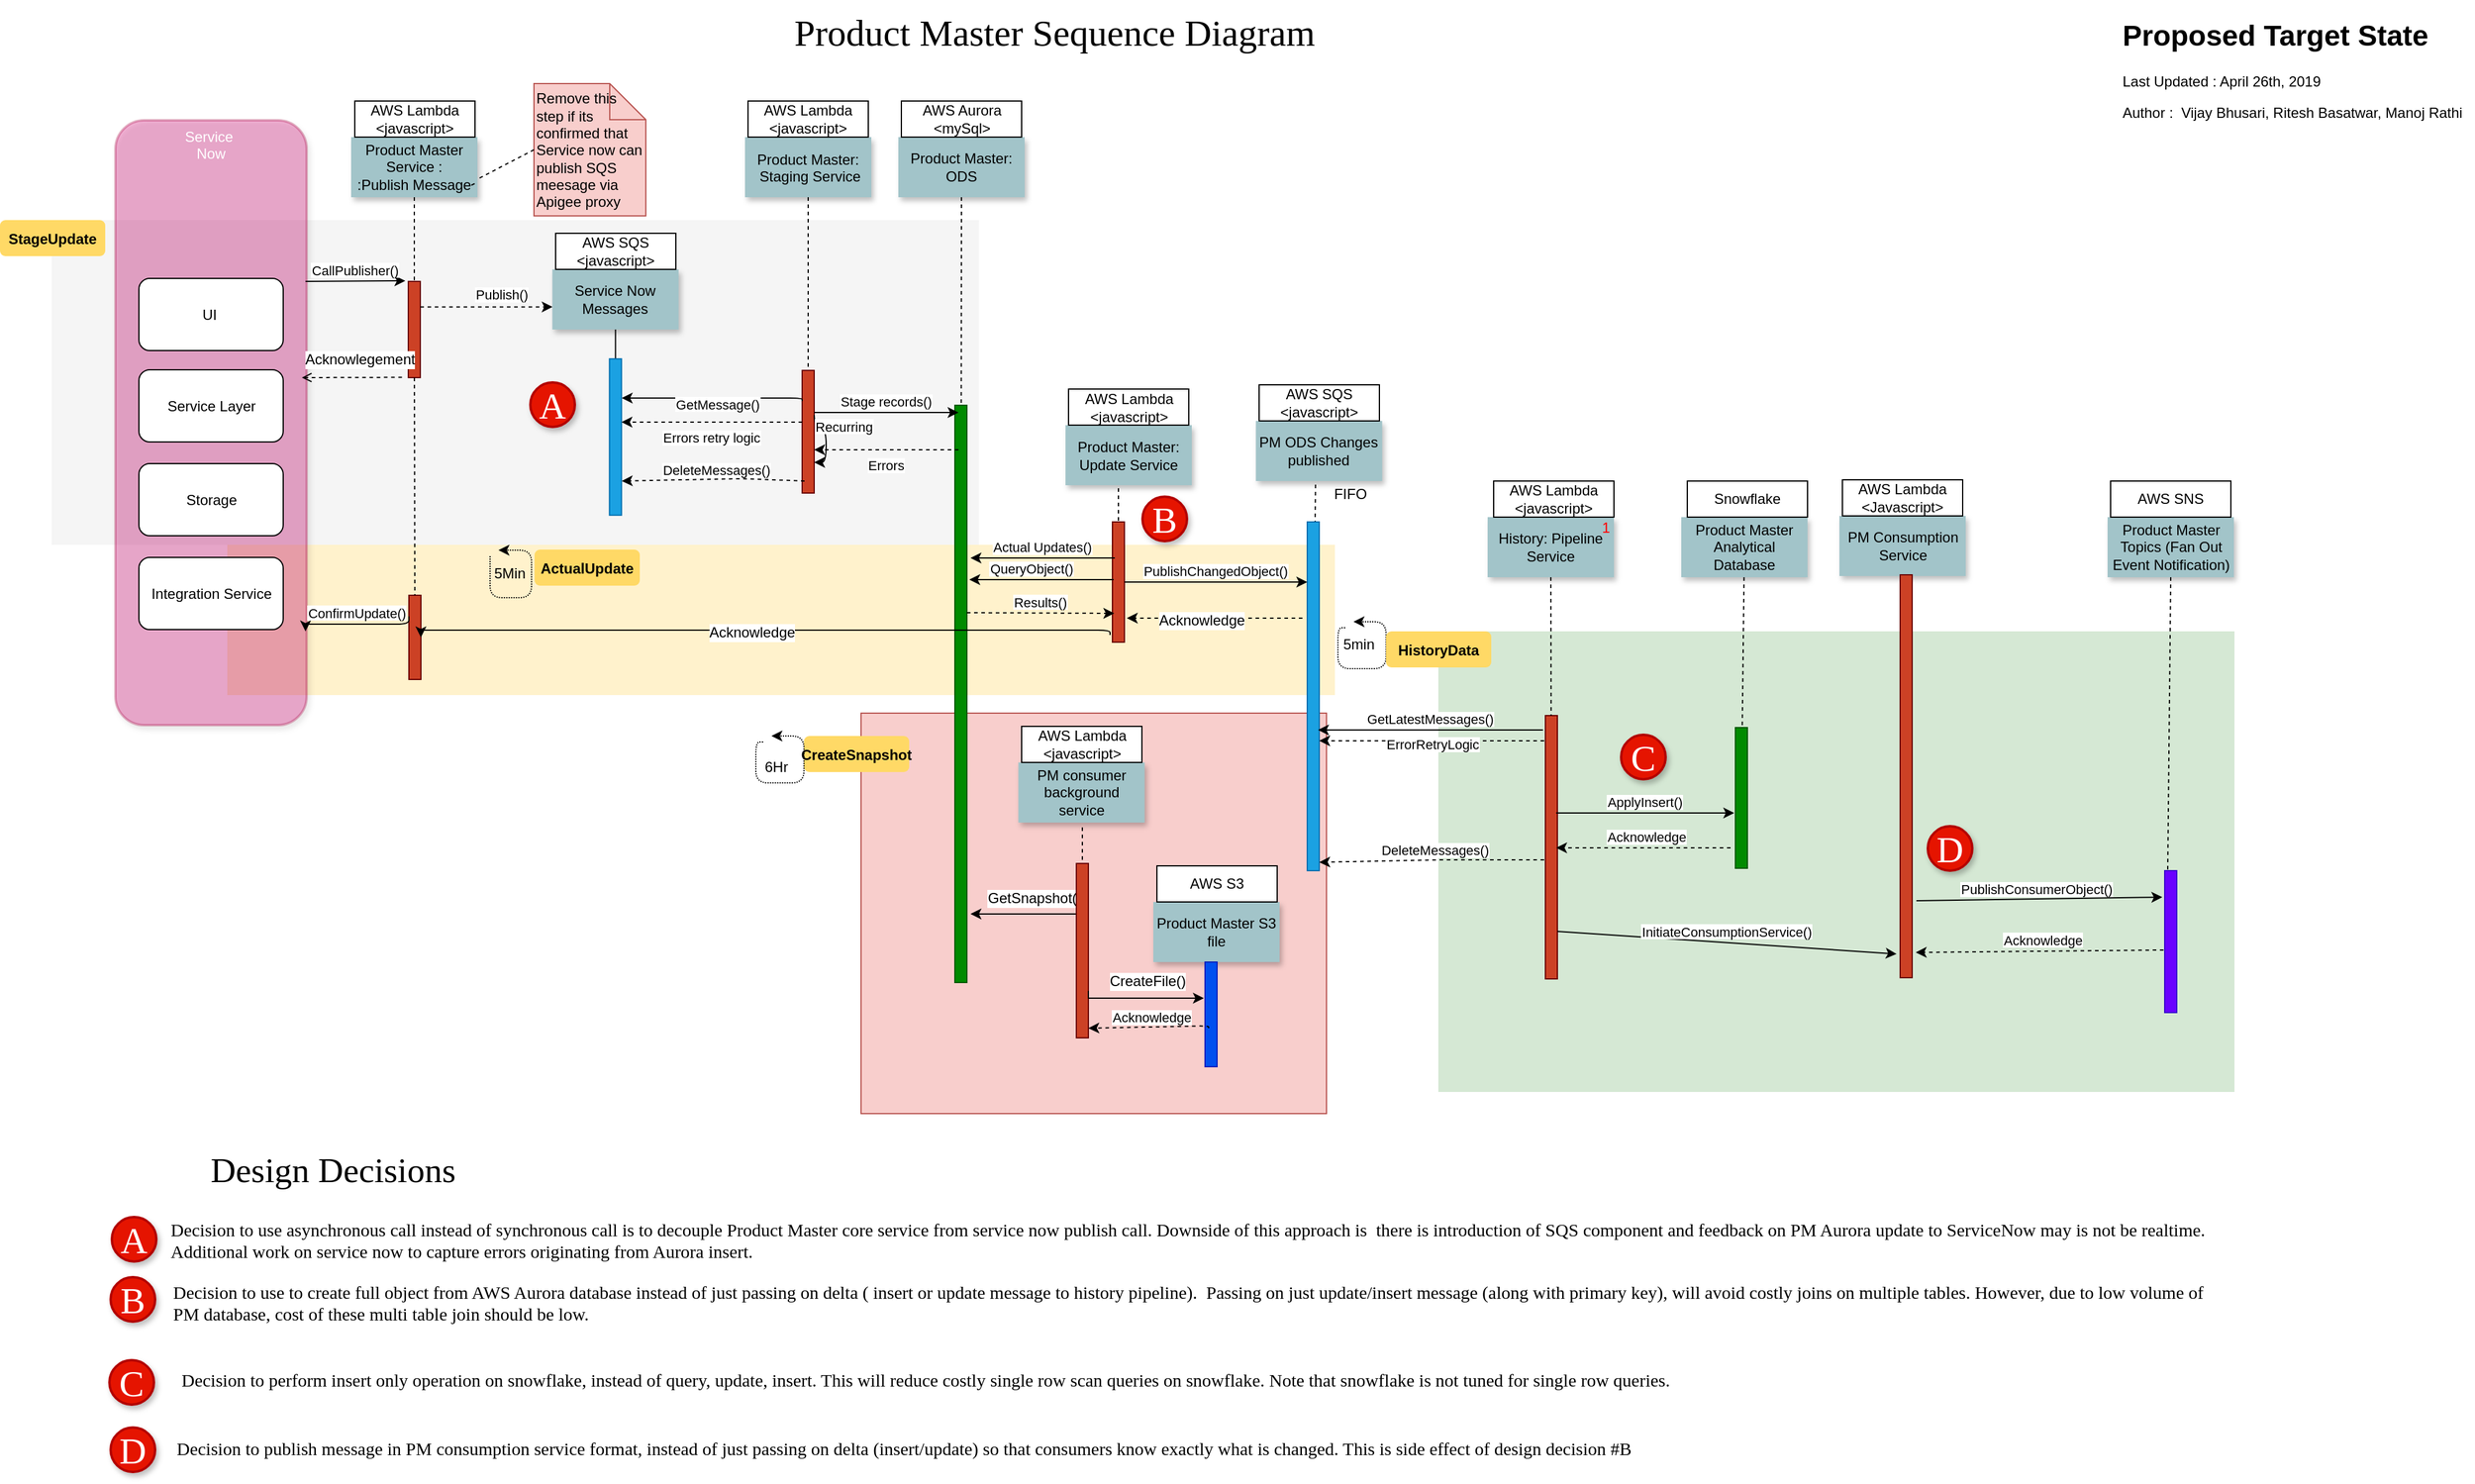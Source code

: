 <mxfile version="10.9.8" type="github"><diagram id="Fa09wthm1C7bvAk88cn3" name="Page-1"><mxGraphModel dx="1872" dy="836" grid="1" gridSize="10" guides="1" tooltips="1" connect="1" arrows="1" fold="1" page="1" pageScale="1" pageWidth="2336" pageHeight="1654" math="0" shadow="0"><root><mxCell id="0"/><mxCell id="1" parent="0"/><mxCell id="p_OyBAG8Mhl6EfeVPVEY-1" value="" style="rounded=0;whiteSpace=wrap;html=1;strokeColor=none;fillColor=#fff2cc;" parent="1" vertex="1"><mxGeometry x="246" y="495" width="921" height="125" as="geometry"/></mxCell><mxCell id="p_OyBAG8Mhl6EfeVPVEY-2" value="" style="rounded=0;whiteSpace=wrap;html=1;strokeColor=none;fillColor=#f5f5f5;fontColor=#333333;" parent="1" vertex="1"><mxGeometry x="100" y="225" width="771" height="270" as="geometry"/></mxCell><mxCell id="p_OyBAG8Mhl6EfeVPVEY-3" value="Service&amp;nbsp;&lt;br&gt;Now&lt;br&gt;&lt;br&gt;" style="rounded=1;whiteSpace=wrap;html=1;verticalAlign=top;strokeWidth=2;shadow=1;opacity=30;fillColor=#d80073;strokeColor=#A50040;fontColor=#ffffff;" parent="1" vertex="1"><mxGeometry x="153" y="142" width="159" height="503" as="geometry"/></mxCell><mxCell id="p_OyBAG8Mhl6EfeVPVEY-4" value="UI&amp;nbsp;" style="rounded=1;whiteSpace=wrap;html=1;" parent="1" vertex="1"><mxGeometry x="172.5" y="273.5" width="120" height="60" as="geometry"/></mxCell><mxCell id="p_OyBAG8Mhl6EfeVPVEY-5" value="Service Layer" style="rounded=1;whiteSpace=wrap;html=1;" parent="1" vertex="1"><mxGeometry x="172.5" y="349.5" width="120" height="60" as="geometry"/></mxCell><mxCell id="p_OyBAG8Mhl6EfeVPVEY-6" value="Storage" style="rounded=1;whiteSpace=wrap;html=1;" parent="1" vertex="1"><mxGeometry x="172.5" y="427.5" width="120" height="60" as="geometry"/></mxCell><mxCell id="p_OyBAG8Mhl6EfeVPVEY-7" value="Integration Service" style="rounded=1;whiteSpace=wrap;html=1;" parent="1" vertex="1"><mxGeometry x="172.5" y="505.5" width="120" height="60" as="geometry"/></mxCell><mxCell id="p_OyBAG8Mhl6EfeVPVEY-8" value="" style="rounded=0;whiteSpace=wrap;html=1;fillColor=#f8cecc;strokeColor=#b85450;" parent="1" vertex="1"><mxGeometry x="773" y="635" width="387" height="333" as="geometry"/></mxCell><mxCell id="p_OyBAG8Mhl6EfeVPVEY-9" value="" style="rounded=0;whiteSpace=wrap;html=1;strokeColor=none;fillColor=#d5e8d4;" parent="1" vertex="1"><mxGeometry x="1253" y="567" width="662" height="383" as="geometry"/></mxCell><mxCell id="p_OyBAG8Mhl6EfeVPVEY-10" value="ActualUpdate" style="rounded=1;fontStyle=1;fillColor=#FFD966;strokeColor=none" parent="1" vertex="1"><mxGeometry x="501.5" y="499" width="87.5" height="30" as="geometry"/></mxCell><mxCell id="p_OyBAG8Mhl6EfeVPVEY-11" value="" style="fillColor=#CC4125;strokeColor=#660000" parent="1" vertex="1"><mxGeometry x="396.5" y="276" width="10" height="80" as="geometry"/></mxCell><mxCell id="p_OyBAG8Mhl6EfeVPVEY-12" value="Product Master Service :&#10;:Publish Message" style="shadow=1;fillColor=#A2C4C9;strokeColor=none;whiteSpace=wrap;" parent="1" vertex="1"><mxGeometry x="349" y="156" width="105" height="50" as="geometry"/></mxCell><mxCell id="p_OyBAG8Mhl6EfeVPVEY-13" value="" style="edgeStyle=none;endArrow=none;dashed=1" parent="1" source="p_OyBAG8Mhl6EfeVPVEY-12" target="p_OyBAG8Mhl6EfeVPVEY-11" edge="1"><mxGeometry x="326.335" y="261" width="100" height="100" as="geometry"><mxPoint x="401.259" y="206" as="sourcePoint"/><mxPoint x="401.576" y="261" as="targetPoint"/></mxGeometry></mxCell><mxCell id="p_OyBAG8Mhl6EfeVPVEY-14" value="CallPublisher()" style="edgeStyle=none;verticalLabelPosition=top;verticalAlign=bottom" parent="1" edge="1"><mxGeometry x="274" y="188" width="100" height="100" as="geometry"><mxPoint x="311" y="276" as="sourcePoint"/><mxPoint x="394" y="275.5" as="targetPoint"/></mxGeometry></mxCell><mxCell id="p_OyBAG8Mhl6EfeVPVEY-15" value="" style="edgeStyle=none;verticalLabelPosition=top;verticalAlign=bottom;endArrow=none;startArrow=open;dashed=1;startFill=0;" parent="1" edge="1"><mxGeometry x="274" y="268.259" width="100" height="100" as="geometry"><mxPoint x="308" y="356" as="sourcePoint"/><mxPoint x="394" y="355.759" as="targetPoint"/></mxGeometry></mxCell><mxCell id="p_OyBAG8Mhl6EfeVPVEY-16" value="Acknowlegement" style="text;html=1;resizable=0;points=[];align=center;verticalAlign=middle;labelBackgroundColor=#ffffff;" parent="p_OyBAG8Mhl6EfeVPVEY-15" vertex="1" connectable="0"><mxGeometry relative="1" as="geometry"><mxPoint x="5" y="-15.5" as="offset"/></mxGeometry></mxCell><mxCell id="p_OyBAG8Mhl6EfeVPVEY-17" value="Publish()" style="edgeStyle=none;verticalLabelPosition=top;verticalAlign=bottom;dashed=1" parent="1" edge="1"><mxGeometry x="54" y="96" width="100" height="100" as="geometry"><mxPoint x="406.5" y="297.206" as="sourcePoint"/><mxPoint x="516.5" y="297.206" as="targetPoint"/><mxPoint x="13" y="-1" as="offset"/></mxGeometry></mxCell><mxCell id="p_OyBAG8Mhl6EfeVPVEY-18" value="Service Now Messages" style="shadow=1;fillColor=#A2C4C9;strokeColor=none;whiteSpace=wrap;" parent="1" vertex="1"><mxGeometry x="516.284" y="266" width="105" height="50" as="geometry"/></mxCell><mxCell id="p_OyBAG8Mhl6EfeVPVEY-19" value="" style="edgeStyle=none;endArrow=none" parent="1" source="p_OyBAG8Mhl6EfeVPVEY-18" target="p_OyBAG8Mhl6EfeVPVEY-20" edge="1"><mxGeometry x="491.043" y="366" width="100" height="100" as="geometry"><mxPoint x="568.543" y="316" as="sourcePoint"/><mxPoint x="568.543" y="336" as="targetPoint"/></mxGeometry></mxCell><mxCell id="p_OyBAG8Mhl6EfeVPVEY-20" value="" style="fillColor=#1ba1e2;strokeColor=#006EAF;fontColor=#ffffff;" parent="1" vertex="1"><mxGeometry x="563.784" y="340.394" width="10" height="130" as="geometry"/></mxCell><mxCell id="p_OyBAG8Mhl6EfeVPVEY-21" value="" style="fillColor=#CC4125;strokeColor=#660000" parent="1" vertex="1"><mxGeometry x="724" y="350" width="10" height="102" as="geometry"/></mxCell><mxCell id="p_OyBAG8Mhl6EfeVPVEY-22" value="Product Master:&#10; Staging Service" style="shadow=1;fillColor=#A2C4C9;strokeColor=none" parent="1" vertex="1"><mxGeometry x="676.5" y="156" width="105" height="50" as="geometry"/></mxCell><mxCell id="p_OyBAG8Mhl6EfeVPVEY-23" value="" style="edgeStyle=none;endArrow=none;dashed=1" parent="1" source="p_OyBAG8Mhl6EfeVPVEY-22" target="p_OyBAG8Mhl6EfeVPVEY-21" edge="1"><mxGeometry x="668.488" y="271" width="100" height="100" as="geometry"><mxPoint x="728.653" y="206" as="sourcePoint"/><mxPoint x="728.653" y="356" as="targetPoint"/></mxGeometry></mxCell><mxCell id="p_OyBAG8Mhl6EfeVPVEY-24" value="Product Master: ODS" style="shadow=1;fillColor=#A2C4C9;strokeColor=none;whiteSpace=wrap;" parent="1" vertex="1"><mxGeometry x="804" y="156" width="105" height="50" as="geometry"/></mxCell><mxCell id="p_OyBAG8Mhl6EfeVPVEY-25" value="" style="edgeStyle=none;endArrow=none;dashed=1" parent="1" source="p_OyBAG8Mhl6EfeVPVEY-24" target="p_OyBAG8Mhl6EfeVPVEY-26" edge="1"><mxGeometry x="781.335" y="261" width="100" height="100" as="geometry"><mxPoint x="856.259" y="206" as="sourcePoint"/><mxPoint x="856.576" y="261" as="targetPoint"/></mxGeometry></mxCell><mxCell id="p_OyBAG8Mhl6EfeVPVEY-26" value="" style="fillColor=#008a00;strokeColor=#005700;fontColor=#ffffff;" parent="1" vertex="1"><mxGeometry x="851" y="379" width="10" height="480" as="geometry"/></mxCell><mxCell id="p_OyBAG8Mhl6EfeVPVEY-27" value="GetMessage()" style="edgeStyle=elbowEdgeStyle;elbow=vertical;verticalLabelPosition=top;verticalAlign=bottom;startArrow=none;startFill=0;exitX=0;exitY=0.25;exitDx=0;exitDy=0;" parent="1" source="p_OyBAG8Mhl6EfeVPVEY-21" edge="1"><mxGeometry x="54" y="96" width="100" height="100" as="geometry"><mxPoint x="574" y="405" as="sourcePoint"/><mxPoint x="574" y="373" as="targetPoint"/><Array as="points"><mxPoint x="674" y="373"/><mxPoint x="624" y="356"/></Array><mxPoint x="5" y="13" as="offset"/></mxGeometry></mxCell><mxCell id="p_OyBAG8Mhl6EfeVPVEY-28" value="Errors retry logic" style="edgeStyle=elbowEdgeStyle;elbow=vertical;dashed=1;verticalLabelPosition=bottom;verticalAlign=top" parent="1" source="p_OyBAG8Mhl6EfeVPVEY-21" target="p_OyBAG8Mhl6EfeVPVEY-20" edge="1"><mxGeometry x="604" y="376" width="100" height="100" as="geometry"><mxPoint x="583.784" y="376" as="sourcePoint"/><mxPoint x="734" y="376" as="targetPoint"/><Array as="points"><mxPoint x="647" y="393"/><mxPoint x="647" y="444"/></Array></mxGeometry></mxCell><mxCell id="p_OyBAG8Mhl6EfeVPVEY-29" value="Product Master: Update Service" style="shadow=1;fillColor=#A2C4C9;strokeColor=none;whiteSpace=wrap;" parent="1" vertex="1"><mxGeometry x="943" y="395.5" width="105" height="50" as="geometry"/></mxCell><mxCell id="p_OyBAG8Mhl6EfeVPVEY-30" value="Recurring" style="edgeStyle=orthogonalEdgeStyle;verticalLabelPosition=top;verticalAlign=bottom;entryX=1;entryY=0.75;entryDx=0;entryDy=0;curved=1;" parent="1" target="p_OyBAG8Mhl6EfeVPVEY-21" edge="1"><mxGeometry x="54" y="96" width="100" height="100" as="geometry"><mxPoint x="734" y="387.13" as="sourcePoint"/><mxPoint x="744" y="426" as="targetPoint"/><mxPoint x="25" y="-1" as="offset"/></mxGeometry></mxCell><mxCell id="p_OyBAG8Mhl6EfeVPVEY-31" value="" style="fillColor=#CC4125;strokeColor=#660000" parent="1" vertex="1"><mxGeometry x="397" y="537" width="10" height="70" as="geometry"/></mxCell><mxCell id="p_OyBAG8Mhl6EfeVPVEY-32" value="" style="fillColor=#CC4125;strokeColor=#660000" parent="1" vertex="1"><mxGeometry x="982" y="476" width="10" height="100" as="geometry"/></mxCell><mxCell id="p_OyBAG8Mhl6EfeVPVEY-33" value="" style="edgeStyle=none;endArrow=none;dashed=1" parent="1" target="p_OyBAG8Mhl6EfeVPVEY-32" edge="1"><mxGeometry x="938.071" y="301" width="100" height="100" as="geometry"><mxPoint x="987" y="448" as="sourcePoint"/><mxPoint x="1013.236" y="425.394" as="targetPoint"/></mxGeometry></mxCell><mxCell id="p_OyBAG8Mhl6EfeVPVEY-34" value="ConfirmUpdate()" style="edgeStyle=elbowEdgeStyle;elbow=vertical;verticalLabelPosition=top;verticalAlign=bottom;exitX=0;exitY=0.25;exitDx=0;exitDy=0;entryX=0.994;entryY=0.845;entryDx=0;entryDy=0;entryPerimeter=0;" parent="1" source="p_OyBAG8Mhl6EfeVPVEY-31" target="p_OyBAG8Mhl6EfeVPVEY-3" edge="1"><mxGeometry x="266.5" y="565.583" width="100" height="100" as="geometry"><mxPoint x="264" y="565.583" as="sourcePoint"/><mxPoint x="268" y="568" as="targetPoint"/><Array as="points"/></mxGeometry></mxCell><mxCell id="p_OyBAG8Mhl6EfeVPVEY-35" value="" style="edgeStyle=none;endArrow=none;dashed=1" parent="1" source="p_OyBAG8Mhl6EfeVPVEY-11" target="p_OyBAG8Mhl6EfeVPVEY-31" edge="1"><mxGeometry x="430.571" y="435.697" width="100" height="100" as="geometry"><mxPoint x="505.736" y="380.697" as="sourcePoint"/><mxPoint x="505.736" y="560.091" as="targetPoint"/></mxGeometry></mxCell><mxCell id="p_OyBAG8Mhl6EfeVPVEY-36" value="" style="edgeStyle=none;endArrow=none;dashed=1;" parent="1" target="p_OyBAG8Mhl6EfeVPVEY-37" edge="1"><mxGeometry x="1258.071" y="476.087" width="100" height="100" as="geometry"><mxPoint x="1151" y="433" as="sourcePoint"/><mxPoint x="1404" y="541.087" as="targetPoint"/></mxGeometry></mxCell><mxCell id="p_OyBAG8Mhl6EfeVPVEY-37" value="" style="fillColor=#1ba1e2;strokeColor=#006EAF;fontColor=#ffffff;" parent="1" vertex="1"><mxGeometry x="1144" y="476" width="10" height="290" as="geometry"/></mxCell><mxCell id="p_OyBAG8Mhl6EfeVPVEY-38" value="" style="fillColor=#CC4125;strokeColor=#660000" parent="1" vertex="1"><mxGeometry x="1342" y="637" width="10" height="219" as="geometry"/></mxCell><mxCell id="p_OyBAG8Mhl6EfeVPVEY-39" value="" style="edgeStyle=elbowEdgeStyle;elbow=vertical;verticalLabelPosition=top;verticalAlign=bottom;dashed=1;" parent="1" edge="1"><mxGeometry x="-81.5" y="108" width="100" height="100" as="geometry"><mxPoint x="1140" y="556" as="sourcePoint"/><mxPoint x="994" y="556" as="targetPoint"/><Array as="points"><mxPoint x="1074" y="556"/><mxPoint x="948.5" y="498"/></Array><mxPoint x="-144" y="-38" as="offset"/></mxGeometry></mxCell><mxCell id="p_OyBAG8Mhl6EfeVPVEY-40" value="Acknowledge" style="text;html=1;resizable=0;points=[];align=center;verticalAlign=middle;labelBackgroundColor=#ffffff;" parent="p_OyBAG8Mhl6EfeVPVEY-39" vertex="1" connectable="0"><mxGeometry relative="1" as="geometry"><mxPoint x="-11" y="2" as="offset"/></mxGeometry></mxCell><mxCell id="p_OyBAG8Mhl6EfeVPVEY-41" value="PublishChangedObject()" style="edgeStyle=elbowEdgeStyle;elbow=vertical;verticalLabelPosition=top;verticalAlign=bottom" parent="1" source="p_OyBAG8Mhl6EfeVPVEY-32" target="p_OyBAG8Mhl6EfeVPVEY-37" edge="1"><mxGeometry x="1119" y="455.5" width="100" height="100" as="geometry"><mxPoint x="1098.784" y="455.5" as="sourcePoint"/><mxPoint x="1249" y="455.5" as="targetPoint"/><Array as="points"/></mxGeometry></mxCell><mxCell id="p_OyBAG8Mhl6EfeVPVEY-42" value="GetLatestMessages()" style="edgeStyle=elbowEdgeStyle;elbow=vertical;verticalLabelPosition=top;verticalAlign=bottom;" parent="1" edge="1"><mxGeometry x="1279" y="405.5" width="100" height="100" as="geometry"><mxPoint x="1340" y="649" as="sourcePoint"/><mxPoint x="1153" y="649" as="targetPoint"/><Array as="points"><mxPoint x="1239" y="649"/></Array></mxGeometry></mxCell><mxCell id="p_OyBAG8Mhl6EfeVPVEY-43" value="ErrorRetryLogic" style="edgeStyle=elbowEdgeStyle;elbow=vertical;dashed=1;verticalLabelPosition=bottom;verticalAlign=top;entryX=1;entryY=0.871;entryDx=0;entryDy=0;entryPerimeter=0;" parent="1" edge="1"><mxGeometry x="54" y="48" width="100" height="100" as="geometry"><mxPoint x="1341" y="658" as="sourcePoint"/><mxPoint x="1154" y="658" as="targetPoint"/><Array as="points"/><mxPoint x="1" y="-10" as="offset"/></mxGeometry></mxCell><mxCell id="p_OyBAG8Mhl6EfeVPVEY-44" value="History: Pipeline Service" style="shadow=1;fillColor=#A2C4C9;strokeColor=none;whiteSpace=wrap;" parent="1" vertex="1"><mxGeometry x="1294" y="472" width="105" height="50" as="geometry"/></mxCell><mxCell id="p_OyBAG8Mhl6EfeVPVEY-45" value="" style="edgeStyle=none;endArrow=none;dashed=1" parent="1" source="p_OyBAG8Mhl6EfeVPVEY-44" target="p_OyBAG8Mhl6EfeVPVEY-38" edge="1"><mxGeometry x="1166.071" y="307" width="100" height="100" as="geometry"><mxPoint x="1214.5" y="212" as="sourcePoint"/><mxPoint x="1214.5" y="542" as="targetPoint"/></mxGeometry></mxCell><mxCell id="p_OyBAG8Mhl6EfeVPVEY-46" value="StageUpdate" style="rounded=1;fontStyle=1;fillColor=#FFD966;strokeColor=none" parent="1" vertex="1"><mxGeometry x="57" y="225" width="87.5" height="30" as="geometry"/></mxCell><mxCell id="p_OyBAG8Mhl6EfeVPVEY-47" value="Remove this step if its confirmed that Service now can publish SQS meesage via Apigee proxy" style="shape=note;align=left;whiteSpace=wrap;fillColor=#f8cecc;strokeColor=#b85450;" parent="1" vertex="1"><mxGeometry x="501" y="111.5" width="93" height="110" as="geometry"/></mxCell><mxCell id="p_OyBAG8Mhl6EfeVPVEY-48" value="" style="edgeStyle=none;endArrow=none;dashed=1;exitX=0;exitY=0.5;exitDx=0;exitDy=0;exitPerimeter=0;entryX=1;entryY=0.75;entryDx=0;entryDy=0;" parent="1" target="p_OyBAG8Mhl6EfeVPVEY-12" edge="1"><mxGeometry x="1094" y="286" width="100" height="100" as="geometry"><mxPoint x="449" y="196" as="sourcePoint"/><mxPoint x="875.212" y="412.044" as="targetPoint"/></mxGeometry></mxCell><mxCell id="p_OyBAG8Mhl6EfeVPVEY-49" value="" style="edgeStyle=none;endArrow=none;dashed=1;exitX=0;exitY=0.5;exitDx=0;exitDy=0;exitPerimeter=0;entryX=0.5;entryY=0;entryDx=0;entryDy=0;" parent="1" source="p_OyBAG8Mhl6EfeVPVEY-47" edge="1"><mxGeometry x="1094" y="286" width="100" height="100" as="geometry"><mxPoint x="484" y="191" as="sourcePoint"/><mxPoint x="454" y="191" as="targetPoint"/></mxGeometry></mxCell><mxCell id="p_OyBAG8Mhl6EfeVPVEY-50" value="Stage records()" style="edgeStyle=none;verticalLabelPosition=top;verticalAlign=bottom" parent="1" edge="1"><mxGeometry x="744" y="297.5" width="100" height="100" as="geometry"><mxPoint x="734" y="385" as="sourcePoint"/><mxPoint x="854" y="385" as="targetPoint"/></mxGeometry></mxCell><mxCell id="p_OyBAG8Mhl6EfeVPVEY-51" value="Errors" style="edgeStyle=elbowEdgeStyle;elbow=vertical;dashed=1;verticalLabelPosition=bottom;verticalAlign=top" parent="1" edge="1"><mxGeometry x="759" y="348" width="100" height="100" as="geometry"><mxPoint x="854" y="416" as="sourcePoint"/><mxPoint x="734" y="416" as="targetPoint"/><Array as="points"><mxPoint x="802" y="416"/></Array></mxGeometry></mxCell><mxCell id="p_OyBAG8Mhl6EfeVPVEY-52" value="AWS Lambda &amp;lt;javascript&amp;gt;" style="rounded=0;whiteSpace=wrap;html=1;" parent="1" vertex="1"><mxGeometry x="352" y="126" width="100" height="30" as="geometry"/></mxCell><mxCell id="p_OyBAG8Mhl6EfeVPVEY-53" value="AWS SQS &amp;lt;javascript&amp;gt;" style="rounded=0;whiteSpace=wrap;html=1;" parent="1" vertex="1"><mxGeometry x="519" y="236" width="100" height="30" as="geometry"/></mxCell><mxCell id="p_OyBAG8Mhl6EfeVPVEY-54" value="AWS Aurora &amp;lt;mySql&amp;gt;" style="rounded=0;whiteSpace=wrap;html=1;" parent="1" vertex="1"><mxGeometry x="806.5" y="126" width="100" height="30" as="geometry"/></mxCell><mxCell id="p_OyBAG8Mhl6EfeVPVEY-55" value="AWS Lambda &amp;lt;javascript&amp;gt;" style="rounded=0;whiteSpace=wrap;html=1;" parent="1" vertex="1"><mxGeometry x="679" y="126" width="100" height="30" as="geometry"/></mxCell><mxCell id="p_OyBAG8Mhl6EfeVPVEY-56" value="AWS Lambda &amp;lt;javascript&amp;gt;" style="rounded=0;whiteSpace=wrap;html=1;" parent="1" vertex="1"><mxGeometry x="945.5" y="365.5" width="100" height="30" as="geometry"/></mxCell><mxCell id="p_OyBAG8Mhl6EfeVPVEY-57" value="Actual Updates()" style="edgeStyle=elbowEdgeStyle;elbow=vertical;verticalLabelPosition=top;verticalAlign=bottom;startArrow=none;startFill=0;" parent="1" edge="1"><mxGeometry x="54" y="27" width="100" height="100" as="geometry"><mxPoint x="984" y="506" as="sourcePoint"/><mxPoint x="864" y="506" as="targetPoint"/><Array as="points"><mxPoint x="964" y="506"/><mxPoint x="914" y="489"/></Array><mxPoint as="offset"/></mxGeometry></mxCell><mxCell id="p_OyBAG8Mhl6EfeVPVEY-58" value="PM ODS Changes published" style="shadow=1;fillColor=#A2C4C9;strokeColor=none;whiteSpace=wrap;" parent="1" vertex="1"><mxGeometry x="1101.284" y="392" width="105" height="50" as="geometry"/></mxCell><mxCell id="p_OyBAG8Mhl6EfeVPVEY-59" value="AWS SQS &amp;lt;javascript&amp;gt;" style="rounded=0;whiteSpace=wrap;html=1;" parent="1" vertex="1"><mxGeometry x="1104" y="362" width="100" height="30" as="geometry"/></mxCell><mxCell id="p_OyBAG8Mhl6EfeVPVEY-60" value="Results()" style="edgeStyle=none;verticalLabelPosition=top;verticalAlign=bottom;dashed=1;" parent="1" edge="1"><mxGeometry x="871" y="464" width="100" height="100" as="geometry"><mxPoint x="861" y="551.5" as="sourcePoint"/><mxPoint x="983.5" y="552" as="targetPoint"/></mxGeometry></mxCell><mxCell id="p_OyBAG8Mhl6EfeVPVEY-61" value="AWS Lambda &amp;lt;javascript&amp;gt;" style="rounded=0;whiteSpace=wrap;html=1;" parent="1" vertex="1"><mxGeometry x="1299" y="442" width="100" height="30" as="geometry"/></mxCell><mxCell id="p_OyBAG8Mhl6EfeVPVEY-62" value="" style="edgeStyle=elbowEdgeStyle;elbow=vertical;verticalLabelPosition=top;verticalAlign=bottom;entryX=1;entryY=0.5;entryDx=0;entryDy=0;" parent="1" target="p_OyBAG8Mhl6EfeVPVEY-31" edge="1"><mxGeometry x="-242" y="98" width="100" height="100" as="geometry"><mxPoint x="980" y="570" as="sourcePoint"/><mxPoint x="427" y="565" as="targetPoint"/><Array as="points"><mxPoint x="734" y="566"/><mxPoint x="913.5" y="546"/><mxPoint x="788" y="488"/></Array><mxPoint x="-144" y="-38" as="offset"/></mxGeometry></mxCell><mxCell id="p_OyBAG8Mhl6EfeVPVEY-63" value="Acknowledge" style="text;html=1;resizable=0;points=[];align=center;verticalAlign=middle;labelBackgroundColor=#ffffff;" parent="p_OyBAG8Mhl6EfeVPVEY-62" vertex="1" connectable="0"><mxGeometry relative="1" as="geometry"><mxPoint x="-11" y="2" as="offset"/></mxGeometry></mxCell><mxCell id="p_OyBAG8Mhl6EfeVPVEY-64" value="" style="edgeStyle=segmentEdgeStyle;endArrow=classic;html=1;dashed=1;dashPattern=1 1;" parent="1" edge="1"><mxGeometry width="50" height="50" relative="1" as="geometry"><mxPoint x="464.5" y="504.5" as="sourcePoint"/><mxPoint x="471.5" y="499.5" as="targetPoint"/><Array as="points"><mxPoint x="465" y="539"/><mxPoint x="499" y="539"/><mxPoint x="499" y="500"/></Array></mxGeometry></mxCell><mxCell id="p_OyBAG8Mhl6EfeVPVEY-65" value="5Min" style="text;html=1;resizable=0;points=[];autosize=1;align=left;verticalAlign=top;spacingTop=-4;" parent="1" vertex="1"><mxGeometry x="465.5" y="509" width="36" height="14" as="geometry"/></mxCell><mxCell id="p_OyBAG8Mhl6EfeVPVEY-66" value="" style="edgeStyle=segmentEdgeStyle;endArrow=classic;html=1;dashed=1;dashPattern=1 1;" parent="1" edge="1"><mxGeometry width="50" height="50" relative="1" as="geometry"><mxPoint x="1175.5" y="564" as="sourcePoint"/><mxPoint x="1182.5" y="559" as="targetPoint"/><Array as="points"><mxPoint x="1169.5" y="598"/><mxPoint x="1209.5" y="598"/><mxPoint x="1209.5" y="559"/></Array></mxGeometry></mxCell><mxCell id="p_OyBAG8Mhl6EfeVPVEY-67" value="5min" style="text;html=1;resizable=0;points=[];autosize=1;align=left;verticalAlign=top;spacingTop=-4;" parent="1" vertex="1"><mxGeometry x="1171.5" y="568" width="36" height="14" as="geometry"/></mxCell><mxCell id="p_OyBAG8Mhl6EfeVPVEY-68" value="" style="edgeStyle=orthogonalEdgeStyle;rounded=0;html=1;jettySize=auto;orthogonalLoop=1;exitX=0;exitY=0.25;exitDx=0;exitDy=0;" parent="1" source="p_OyBAG8Mhl6EfeVPVEY-73" edge="1"><mxGeometry relative="1" as="geometry"><mxPoint x="864" y="802" as="targetPoint"/><Array as="points"><mxPoint x="864" y="802"/></Array></mxGeometry></mxCell><mxCell id="p_OyBAG8Mhl6EfeVPVEY-69" value="GetSnapshot()" style="text;html=1;resizable=0;points=[];align=center;verticalAlign=middle;labelBackgroundColor=#ffffff;" parent="p_OyBAG8Mhl6EfeVPVEY-68" vertex="1" connectable="0"><mxGeometry x="0.252" y="2" relative="1" as="geometry"><mxPoint x="17" y="-15" as="offset"/></mxGeometry></mxCell><mxCell id="p_OyBAG8Mhl6EfeVPVEY-70" value="PM consumer background service" style="shadow=1;fillColor=#A2C4C9;strokeColor=none;whiteSpace=wrap;" parent="1" vertex="1"><mxGeometry x="903.784" y="676" width="105" height="50" as="geometry"/></mxCell><mxCell id="p_OyBAG8Mhl6EfeVPVEY-71" value="AWS Lambda&lt;br&gt;&amp;lt;javascript&amp;gt;" style="rounded=0;whiteSpace=wrap;html=1;" parent="1" vertex="1"><mxGeometry x="906.5" y="646" width="100" height="30" as="geometry"/></mxCell><mxCell id="p_OyBAG8Mhl6EfeVPVEY-72" value="" style="edgeStyle=none;endArrow=none;dashed=1;entryX=0.5;entryY=0;entryDx=0;entryDy=0;" parent="1" target="p_OyBAG8Mhl6EfeVPVEY-73" edge="1"><mxGeometry x="776.071" y="508" width="100" height="100" as="geometry"><mxPoint x="957" y="730" as="sourcePoint"/><mxPoint x="956.5" y="740" as="targetPoint"/></mxGeometry></mxCell><mxCell id="p_OyBAG8Mhl6EfeVPVEY-73" value="" style="fillColor=#CC4125;strokeColor=#660000" parent="1" vertex="1"><mxGeometry x="952" y="760" width="10" height="145" as="geometry"/></mxCell><mxCell id="p_OyBAG8Mhl6EfeVPVEY-74" value="" style="fillColor=#008a00;strokeColor=#005700;fontColor=#ffffff;" parent="1" vertex="1"><mxGeometry x="1500" y="647" width="10" height="117" as="geometry"/></mxCell><mxCell id="p_OyBAG8Mhl6EfeVPVEY-75" value="Product Master Analytical Database" style="shadow=1;fillColor=#A2C4C9;strokeColor=none;whiteSpace=wrap;" parent="1" vertex="1"><mxGeometry x="1455" y="472" width="105" height="50" as="geometry"/></mxCell><mxCell id="p_OyBAG8Mhl6EfeVPVEY-76" value="" style="edgeStyle=none;endArrow=none;dashed=1" parent="1" source="p_OyBAG8Mhl6EfeVPVEY-75" target="p_OyBAG8Mhl6EfeVPVEY-74" edge="1"><mxGeometry x="1176.071" y="317" width="100" height="100" as="geometry"><mxPoint x="1224.5" y="222" as="sourcePoint"/><mxPoint x="1224.5" y="552" as="targetPoint"/></mxGeometry></mxCell><mxCell id="p_OyBAG8Mhl6EfeVPVEY-77" value="Snowflake" style="rounded=0;whiteSpace=wrap;html=1;" parent="1" vertex="1"><mxGeometry x="1460" y="442" width="100" height="30" as="geometry"/></mxCell><mxCell id="p_OyBAG8Mhl6EfeVPVEY-78" value="ApplyInsert()" style="edgeStyle=none;verticalLabelPosition=top;verticalAlign=bottom;" parent="1" edge="1"><mxGeometry x="1367" y="630.5" width="100" height="100" as="geometry"><mxPoint x="1351" y="718" as="sourcePoint"/><mxPoint x="1499" y="718" as="targetPoint"/></mxGeometry></mxCell><mxCell id="p_OyBAG8Mhl6EfeVPVEY-79" value="" style="fillColor=#6a00ff;strokeColor=#3700CC;fontColor=#ffffff;" parent="1" vertex="1"><mxGeometry x="1857" y="766" width="10" height="118" as="geometry"/></mxCell><mxCell id="p_OyBAG8Mhl6EfeVPVEY-80" value="Product Master Topics (Fan Out Event Notification)" style="shadow=1;fillColor=#A2C4C9;strokeColor=none;whiteSpace=wrap;" parent="1" vertex="1"><mxGeometry x="1809.5" y="472" width="105" height="50" as="geometry"/></mxCell><mxCell id="p_OyBAG8Mhl6EfeVPVEY-81" value="AWS SNS" style="rounded=0;whiteSpace=wrap;html=1;" parent="1" vertex="1"><mxGeometry x="1812" y="442" width="100" height="30" as="geometry"/></mxCell><mxCell id="p_OyBAG8Mhl6EfeVPVEY-82" value="" style="edgeStyle=none;endArrow=none;dashed=1;exitX=0.5;exitY=1;exitDx=0;exitDy=0;entryX=0.25;entryY=0;entryDx=0;entryDy=0;" parent="1" source="p_OyBAG8Mhl6EfeVPVEY-80" target="p_OyBAG8Mhl6EfeVPVEY-79" edge="1"><mxGeometry x="1465.571" y="451" width="100" height="100" as="geometry"><mxPoint x="1796.688" y="656" as="sourcePoint"/><mxPoint x="1795" y="764" as="targetPoint"/></mxGeometry></mxCell><mxCell id="p_OyBAG8Mhl6EfeVPVEY-83" value="PublishConsumerObject()" style="edgeStyle=none;verticalLabelPosition=top;verticalAlign=bottom;" parent="1" edge="1"><mxGeometry x="54" y="96" width="100" height="100" as="geometry"><mxPoint x="1650.5" y="791" as="sourcePoint"/><mxPoint x="1855" y="788" as="targetPoint"/><mxPoint x="-2" y="1" as="offset"/></mxGeometry></mxCell><mxCell id="p_OyBAG8Mhl6EfeVPVEY-84" value="Acknowledge" style="edgeStyle=none;verticalLabelPosition=top;verticalAlign=bottom;exitX=0;exitY=0.33;exitDx=0;exitDy=0;exitPerimeter=0;dashed=1;" parent="1" edge="1"><mxGeometry x="54" y="96" width="100" height="100" as="geometry"><mxPoint x="1496" y="747" as="sourcePoint"/><mxPoint x="1351" y="747" as="targetPoint"/><Array as="points"><mxPoint x="1409" y="747"/></Array><mxPoint x="3" as="offset"/></mxGeometry></mxCell><mxCell id="p_OyBAG8Mhl6EfeVPVEY-85" value="DeleteMessages()" style="edgeStyle=none;verticalLabelPosition=top;verticalAlign=bottom;exitX=0;exitY=0.33;exitDx=0;exitDy=0;exitPerimeter=0;dashed=1;" parent="1" edge="1"><mxGeometry x="-101" y="106" width="100" height="100" as="geometry"><mxPoint x="1341" y="757" as="sourcePoint"/><mxPoint x="1154" y="759" as="targetPoint"/><Array as="points"><mxPoint x="1254" y="757"/></Array><mxPoint x="3" as="offset"/></mxGeometry></mxCell><mxCell id="p_OyBAG8Mhl6EfeVPVEY-86" value="Product Master S3 file" style="shadow=1;fillColor=#A2C4C9;strokeColor=none;whiteSpace=wrap;" parent="1" vertex="1"><mxGeometry x="1016" y="792" width="105" height="50" as="geometry"/></mxCell><mxCell id="p_OyBAG8Mhl6EfeVPVEY-87" value="AWS S3" style="rounded=0;whiteSpace=wrap;html=1;" parent="1" vertex="1"><mxGeometry x="1019" y="762" width="100" height="30" as="geometry"/></mxCell><mxCell id="p_OyBAG8Mhl6EfeVPVEY-88" value="" style="fillColor=#0050ef;strokeColor=#001DBC;fontColor=#ffffff;" parent="1" vertex="1"><mxGeometry x="1059" y="842" width="10" height="87" as="geometry"/></mxCell><mxCell id="p_OyBAG8Mhl6EfeVPVEY-89" value="" style="edgeStyle=orthogonalEdgeStyle;rounded=0;html=1;jettySize=auto;orthogonalLoop=1;exitX=1;exitY=0.75;exitDx=0;exitDy=0;" parent="1" edge="1"><mxGeometry relative="1" as="geometry"><mxPoint x="962" y="866" as="sourcePoint"/><mxPoint x="1058" y="872" as="targetPoint"/><Array as="points"><mxPoint x="962" y="872"/></Array></mxGeometry></mxCell><mxCell id="p_OyBAG8Mhl6EfeVPVEY-90" value="CreateFile()" style="text;html=1;resizable=0;points=[];align=center;verticalAlign=middle;labelBackgroundColor=#ffffff;" parent="p_OyBAG8Mhl6EfeVPVEY-89" vertex="1" connectable="0"><mxGeometry x="0.252" y="2" relative="1" as="geometry"><mxPoint x="-9.5" y="-12" as="offset"/></mxGeometry></mxCell><mxCell id="p_OyBAG8Mhl6EfeVPVEY-91" value="Acknowledge" style="edgeStyle=none;verticalLabelPosition=top;verticalAlign=bottom;dashed=1;" parent="1" edge="1"><mxGeometry x="-293" y="244" width="100" height="100" as="geometry"><mxPoint x="1062" y="897" as="sourcePoint"/><mxPoint x="962" y="897" as="targetPoint"/><Array as="points"><mxPoint x="1062" y="895"/></Array><mxPoint x="3" as="offset"/></mxGeometry></mxCell><mxCell id="p_OyBAG8Mhl6EfeVPVEY-92" value="Acknowledge" style="edgeStyle=none;verticalLabelPosition=top;verticalAlign=bottom;dashed=1;exitX=-0.1;exitY=0.559;exitDx=0;exitDy=0;exitPerimeter=0;" parent="1" edge="1" source="p_OyBAG8Mhl6EfeVPVEY-79"><mxGeometry x="55" y="181" width="100" height="100" as="geometry"><mxPoint x="1735" y="834" as="sourcePoint"/><mxPoint x="1650" y="834" as="targetPoint"/><Array as="points"/><mxPoint x="3" as="offset"/></mxGeometry></mxCell><mxCell id="p_OyBAG8Mhl6EfeVPVEY-93" value="DeleteMessages()" style="edgeStyle=none;verticalLabelPosition=top;verticalAlign=bottom;dashed=1;" parent="1" edge="1"><mxGeometry x="-681" y="-211" width="100" height="100" as="geometry"><mxPoint x="726" y="442" as="sourcePoint"/><mxPoint x="574" y="442" as="targetPoint"/><Array as="points"><mxPoint x="674" y="440"/></Array><mxPoint x="3" as="offset"/></mxGeometry></mxCell><mxCell id="p_OyBAG8Mhl6EfeVPVEY-94" value="CreateSnapshot" style="rounded=1;fontStyle=1;fillColor=#FFD966;strokeColor=none" parent="1" vertex="1"><mxGeometry x="725.5" y="654" width="87.5" height="30" as="geometry"/></mxCell><mxCell id="p_OyBAG8Mhl6EfeVPVEY-95" value="HistoryData" style="rounded=1;fontStyle=1;fillColor=#FFD966;strokeColor=none" parent="1" vertex="1"><mxGeometry x="1209.5" y="567" width="87.5" height="30" as="geometry"/></mxCell><mxCell id="p_OyBAG8Mhl6EfeVPVEY-96" value="" style="edgeStyle=segmentEdgeStyle;endArrow=classic;html=1;dashed=1;dashPattern=1 1;" parent="1" edge="1"><mxGeometry width="50" height="50" relative="1" as="geometry"><mxPoint x="691.5" y="659" as="sourcePoint"/><mxPoint x="698.5" y="654" as="targetPoint"/><Array as="points"><mxPoint x="685.5" y="693"/><mxPoint x="725.5" y="693"/><mxPoint x="725.5" y="654"/></Array></mxGeometry></mxCell><mxCell id="p_OyBAG8Mhl6EfeVPVEY-97" value="6Hr" style="text;html=1;resizable=0;points=[];autosize=1;align=left;verticalAlign=top;spacingTop=-4;" parent="1" vertex="1"><mxGeometry x="691" y="670" width="29" height="14" as="geometry"/></mxCell><mxCell id="p_OyBAG8Mhl6EfeVPVEY-98" value="QueryObject()" style="edgeStyle=elbowEdgeStyle;elbow=vertical;verticalLabelPosition=top;verticalAlign=bottom;startArrow=none;startFill=0;" parent="1" edge="1"><mxGeometry x="54" y="96" width="100" height="100" as="geometry"><mxPoint x="983" y="524" as="sourcePoint"/><mxPoint x="863" y="524" as="targetPoint"/><Array as="points"><mxPoint x="963" y="524"/><mxPoint x="913" y="507"/></Array><mxPoint x="-8" as="offset"/></mxGeometry></mxCell><mxCell id="p_OyBAG8Mhl6EfeVPVEY-99" value="PM Consumption Service" style="shadow=1;fillColor=#A2C4C9;strokeColor=none;whiteSpace=wrap;" parent="1" vertex="1"><mxGeometry x="1586.5" y="471" width="105" height="50" as="geometry"/></mxCell><mxCell id="p_OyBAG8Mhl6EfeVPVEY-100" value="AWS Lambda &amp;lt;Javascript&amp;gt;" style="rounded=0;whiteSpace=wrap;html=1;" parent="1" vertex="1"><mxGeometry x="1589" y="441" width="100" height="30" as="geometry"/></mxCell><mxCell id="p_OyBAG8Mhl6EfeVPVEY-105" value="" style="fillColor=#CC4125;strokeColor=#660000" parent="1" vertex="1"><mxGeometry x="1637" y="520" width="10" height="335" as="geometry"/></mxCell><mxCell id="p_OyBAG8Mhl6EfeVPVEY-108" value="InitiateConsumptionService()" style="edgeStyle=none;verticalLabelPosition=top;verticalAlign=bottom;entryX=-0.3;entryY=0.941;entryDx=0;entryDy=0;entryPerimeter=0;" parent="1" target="p_OyBAG8Mhl6EfeVPVEY-105" edge="1"><mxGeometry x="1368" y="729" width="100" height="100" as="geometry"><mxPoint x="1352" y="816.5" as="sourcePoint"/><mxPoint x="1500" y="816.5" as="targetPoint"/></mxGeometry></mxCell><mxCell id="p_OyBAG8Mhl6EfeVPVEY-109" value="Product Master Sequence Diagram" style="text;html=1;strokeColor=none;fillColor=none;align=center;verticalAlign=middle;whiteSpace=wrap;rounded=1;shadow=1;opacity=30;fontSize=31;fontFamily=Times New Roman;comic=1;glass=1;" parent="1" vertex="1"><mxGeometry x="671" y="50" width="526" height="37" as="geometry"/></mxCell><mxCell id="p_OyBAG8Mhl6EfeVPVEY-110" value="A" style="ellipse;whiteSpace=wrap;html=1;aspect=fixed;rounded=1;shadow=1;glass=1;comic=1;strokeWidth=2;fontFamily=Times New Roman;fontSize=31;fontColor=#ffffff;fillColor=#e51400;strokeColor=#B20000;" parent="1" vertex="1"><mxGeometry x="498" y="360" width="37" height="37" as="geometry"/></mxCell><mxCell id="p_OyBAG8Mhl6EfeVPVEY-111" value="C" style="ellipse;whiteSpace=wrap;html=1;aspect=fixed;rounded=1;shadow=1;glass=1;comic=1;strokeWidth=2;fontFamily=Times New Roman;fontSize=31;fontColor=#ffffff;fillColor=#e51400;strokeColor=#B20000;" parent="1" vertex="1"><mxGeometry x="1405" y="653" width="37" height="37" as="geometry"/></mxCell><mxCell id="p_OyBAG8Mhl6EfeVPVEY-112" value="D" style="ellipse;whiteSpace=wrap;html=1;aspect=fixed;rounded=1;shadow=1;glass=1;comic=1;strokeWidth=2;fontFamily=Times New Roman;fontSize=31;fontColor=#ffffff;fillColor=#e51400;strokeColor=#B20000;" parent="1" vertex="1"><mxGeometry x="1660" y="729" width="37" height="37" as="geometry"/></mxCell><mxCell id="p_OyBAG8Mhl6EfeVPVEY-113" value="B" style="ellipse;whiteSpace=wrap;html=1;aspect=fixed;rounded=1;shadow=1;glass=1;comic=1;strokeWidth=2;fontFamily=Times New Roman;fontSize=31;fontColor=#ffffff;fillColor=#e51400;strokeColor=#B20000;" parent="1" vertex="1"><mxGeometry x="1007" y="455" width="37" height="37" as="geometry"/></mxCell><mxCell id="p_OyBAG8Mhl6EfeVPVEY-114" value="A" style="ellipse;whiteSpace=wrap;html=1;aspect=fixed;rounded=1;shadow=1;glass=1;comic=1;strokeWidth=2;fontFamily=Times New Roman;fontSize=31;fontColor=#ffffff;fillColor=#e51400;strokeColor=#B20000;" parent="1" vertex="1"><mxGeometry x="150" y="1054" width="37" height="37" as="geometry"/></mxCell><mxCell id="p_OyBAG8Mhl6EfeVPVEY-115" value="B" style="ellipse;whiteSpace=wrap;html=1;aspect=fixed;rounded=1;shadow=1;glass=1;comic=1;strokeWidth=2;fontFamily=Times New Roman;fontSize=31;fontColor=#ffffff;fillColor=#e51400;strokeColor=#B20000;" parent="1" vertex="1"><mxGeometry x="149" y="1104" width="37" height="37" as="geometry"/></mxCell><mxCell id="p_OyBAG8Mhl6EfeVPVEY-116" value="C" style="ellipse;whiteSpace=wrap;html=1;aspect=fixed;rounded=1;shadow=1;glass=1;comic=1;strokeWidth=2;fontFamily=Times New Roman;fontSize=31;fontColor=#ffffff;fillColor=#e51400;strokeColor=#B20000;" parent="1" vertex="1"><mxGeometry x="148" y="1173" width="37" height="37" as="geometry"/></mxCell><mxCell id="p_OyBAG8Mhl6EfeVPVEY-117" value="D" style="ellipse;whiteSpace=wrap;html=1;aspect=fixed;rounded=1;shadow=1;glass=1;comic=1;strokeWidth=2;fontFamily=Times New Roman;fontSize=31;fontColor=#ffffff;fillColor=#e51400;strokeColor=#B20000;" parent="1" vertex="1"><mxGeometry x="149" y="1229" width="37" height="37" as="geometry"/></mxCell><mxCell id="p_OyBAG8Mhl6EfeVPVEY-118" value="Decision to use asynchronous call instead of synchronous call is to decouple Product Master core service from service now publish call. Downside of this approach is&amp;nbsp; there is introduction of SQS component and feedback on PM Aurora update to ServiceNow may is not be realtime. Additional work on service now to capture errors originating from Aurora insert." style="text;html=1;strokeColor=none;fillColor=none;align=left;verticalAlign=middle;whiteSpace=wrap;rounded=0;shadow=1;glass=1;comic=1;fontFamily=Times New Roman;fontSize=15;fontColor=#000000;" parent="1" vertex="1"><mxGeometry x="197" y="1051" width="1708" height="44" as="geometry"/></mxCell><mxCell id="p_OyBAG8Mhl6EfeVPVEY-119" value="Design Decisions" style="text;html=1;strokeColor=none;fillColor=none;align=center;verticalAlign=middle;whiteSpace=wrap;rounded=0;shadow=1;glass=1;comic=1;fontFamily=Times New Roman;fontSize=29;fontColor=#000000;" parent="1" vertex="1"><mxGeometry x="146" y="1004" width="376" height="21" as="geometry"/></mxCell><mxCell id="p_OyBAG8Mhl6EfeVPVEY-120" value="Decision to use to create full object from AWS Aurora database instead of just passing on delta ( insert or update message to history pipeline).&amp;nbsp; Passing on just update/insert message (along with primary key), will avoid costly joins on multiple tables. However, due to low volume of PM database, cost of these multi table join should be low." style="text;html=1;strokeColor=none;fillColor=none;align=left;verticalAlign=middle;whiteSpace=wrap;rounded=0;shadow=1;glass=1;comic=1;fontFamily=Times New Roman;fontSize=15;fontColor=#000000;" parent="1" vertex="1"><mxGeometry x="199" y="1103" width="1708" height="44" as="geometry"/></mxCell><mxCell id="p_OyBAG8Mhl6EfeVPVEY-121" value="Decision to perform insert only operation on snowflake, instead of query, update, insert. This will reduce costly single row scan queries on snowflake. Note that snowflake is not tuned for single row queries." style="text;html=1;strokeColor=none;fillColor=none;align=left;verticalAlign=middle;whiteSpace=wrap;rounded=0;shadow=1;glass=1;comic=1;fontFamily=Times New Roman;fontSize=15;fontColor=#000000;" parent="1" vertex="1"><mxGeometry x="206" y="1167" width="1708" height="44" as="geometry"/></mxCell><mxCell id="p_OyBAG8Mhl6EfeVPVEY-122" value="Decision to publish message in PM consumption service format, instead of just passing on delta (insert/update) so that consumers know exactly what is changed. This is side effect of design decision #B" style="text;html=1;strokeColor=none;fillColor=none;align=left;verticalAlign=middle;whiteSpace=wrap;rounded=0;shadow=1;glass=1;comic=1;fontFamily=Times New Roman;fontSize=15;fontColor=#000000;" parent="1" vertex="1"><mxGeometry x="202" y="1224" width="1708" height="44" as="geometry"/></mxCell><mxCell id="p_OyBAG8Mhl6EfeVPVEY-123" value="&lt;h1&gt;Proposed Target State&lt;/h1&gt;&lt;p&gt;Last Updated : April 26th, 2019&lt;/p&gt;&lt;p&gt;Author :&amp;nbsp; Vijay Bhusari, Ritesh Basatwar, Manoj Rathi&lt;/p&gt;" style="text;html=1;strokeColor=none;fillColor=none;spacing=5;spacingTop=-20;whiteSpace=wrap;overflow=hidden;rounded=0;" parent="1" vertex="1"><mxGeometry x="1817" y="52" width="297" height="120" as="geometry"/></mxCell><mxCell id="p_OyBAG8Mhl6EfeVPVEY-124" value="FIFO" style="text;html=1;strokeColor=none;fillColor=none;align=center;verticalAlign=middle;whiteSpace=wrap;rounded=0;" parent="1" vertex="1"><mxGeometry x="1160" y="443" width="40" height="20" as="geometry"/></mxCell><mxCell id="p_OyBAG8Mhl6EfeVPVEY-125" value="&lt;font&gt;1&lt;/font&gt;" style="text;html=1;strokeColor=none;fillColor=none;align=center;verticalAlign=middle;whiteSpace=wrap;rounded=0;fontColor=#FF0000;" parent="1" vertex="1"><mxGeometry x="1382" y="473" width="21" height="16" as="geometry"/></mxCell></root></mxGraphModel></diagram><diagram name="Page-2" id="P5h1ePWdnFAcsfWksf7h"><mxGraphModel dx="1872" dy="836" grid="0" gridSize="10" guides="1" tooltips="1" connect="1" arrows="1" fold="1" page="1" pageScale="1" pageWidth="2336" pageHeight="1654" math="0" shadow="0"><root><mxCell id="Dcs5JfhPNXRXgeSWS7wh-0"/><mxCell id="Dcs5JfhPNXRXgeSWS7wh-1" parent="Dcs5JfhPNXRXgeSWS7wh-0"/><mxCell id="2RAH2NXVAgOAvF2gv41d-22" value="" style="edgeStyle=none;endArrow=none;dashed=1;" parent="Dcs5JfhPNXRXgeSWS7wh-1" source="2RAH2NXVAgOAvF2gv41d-21" target="P2u0VgibjnL-U5LEgojm-2" edge="1"><mxGeometry x="501.988" y="487" width="100" height="100" as="geometry"><mxPoint x="562.153" y="422" as="sourcePoint"/><mxPoint x="562.153" y="572" as="targetPoint"/></mxGeometry></mxCell><mxCell id="2RAH2NXVAgOAvF2gv41d-2" value="Service&amp;nbsp;&lt;br&gt;Now&lt;br&gt;&lt;br&gt;" style="rounded=1;whiteSpace=wrap;html=1;verticalAlign=top;strokeWidth=2;shadow=1;opacity=30;fillColor=#d80073;strokeColor=#A50040;fontColor=#ffffff;" parent="Dcs5JfhPNXRXgeSWS7wh-1" vertex="1"><mxGeometry x="171.5" y="379" width="159" height="503" as="geometry"/></mxCell><mxCell id="2RAH2NXVAgOAvF2gv41d-3" value="UI&amp;nbsp;" style="rounded=1;whiteSpace=wrap;html=1;" parent="Dcs5JfhPNXRXgeSWS7wh-1" vertex="1"><mxGeometry x="191" y="510.5" width="120" height="60" as="geometry"/></mxCell><mxCell id="2RAH2NXVAgOAvF2gv41d-4" value="Service Layer" style="rounded=1;whiteSpace=wrap;html=1;" parent="Dcs5JfhPNXRXgeSWS7wh-1" vertex="1"><mxGeometry x="191" y="586.5" width="120" height="60" as="geometry"/></mxCell><mxCell id="2RAH2NXVAgOAvF2gv41d-5" value="Storage" style="rounded=1;whiteSpace=wrap;html=1;" parent="Dcs5JfhPNXRXgeSWS7wh-1" vertex="1"><mxGeometry x="191" y="664.5" width="120" height="60" as="geometry"/></mxCell><mxCell id="2RAH2NXVAgOAvF2gv41d-6" value="Integration Service" style="rounded=1;whiteSpace=wrap;html=1;" parent="Dcs5JfhPNXRXgeSWS7wh-1" vertex="1"><mxGeometry x="191" y="742.5" width="120" height="60" as="geometry"/></mxCell><mxCell id="2RAH2NXVAgOAvF2gv41d-7" value="" style="rounded=0;whiteSpace=wrap;html=1;fillColor=#f8cecc;strokeColor=#b85450;" parent="Dcs5JfhPNXRXgeSWS7wh-1" vertex="1"><mxGeometry x="791.5" y="872" width="387" height="333" as="geometry"/></mxCell><mxCell id="2RAH2NXVAgOAvF2gv41d-8" value="" style="rounded=0;whiteSpace=wrap;html=1;strokeColor=none;fillColor=#d5e8d4;" parent="Dcs5JfhPNXRXgeSWS7wh-1" vertex="1"><mxGeometry x="1271.5" y="804" width="662" height="343" as="geometry"/></mxCell><mxCell id="2RAH2NXVAgOAvF2gv41d-20" value="" style="fillColor=#CC4125;strokeColor=#660000" parent="Dcs5JfhPNXRXgeSWS7wh-1" vertex="1"><mxGeometry x="558" y="566" width="10" height="234" as="geometry"/></mxCell><mxCell id="2RAH2NXVAgOAvF2gv41d-21" value="Product Master:&#10; Staging Service" style="shadow=1;fillColor=#A2C4C9;strokeColor=none" parent="Dcs5JfhPNXRXgeSWS7wh-1" vertex="1"><mxGeometry x="507.5" y="324.5" width="105" height="50" as="geometry"/></mxCell><mxCell id="2RAH2NXVAgOAvF2gv41d-23" value="Product Master: ODS" style="shadow=1;fillColor=#A2C4C9;strokeColor=none;whiteSpace=wrap;" parent="Dcs5JfhPNXRXgeSWS7wh-1" vertex="1"><mxGeometry x="822" y="535" width="105" height="50" as="geometry"/></mxCell><mxCell id="2RAH2NXVAgOAvF2gv41d-24" value="" style="edgeStyle=none;endArrow=none;dashed=1" parent="Dcs5JfhPNXRXgeSWS7wh-1" source="2RAH2NXVAgOAvF2gv41d-23" target="2RAH2NXVAgOAvF2gv41d-25" edge="1"><mxGeometry x="799.835" y="498" width="100" height="100" as="geometry"><mxPoint x="874.759" y="443" as="sourcePoint"/><mxPoint x="875.076" y="498" as="targetPoint"/></mxGeometry></mxCell><mxCell id="2RAH2NXVAgOAvF2gv41d-25" value="" style="fillColor=#008a00;strokeColor=#005700;fontColor=#ffffff;" parent="Dcs5JfhPNXRXgeSWS7wh-1" vertex="1"><mxGeometry x="870" y="616" width="10" height="155" as="geometry"/></mxCell><mxCell id="2RAH2NXVAgOAvF2gv41d-28" value="Product Master: Update Service" style="shadow=1;fillColor=#A2C4C9;strokeColor=none;whiteSpace=wrap;" parent="Dcs5JfhPNXRXgeSWS7wh-1" vertex="1"><mxGeometry x="945" y="317.5" width="105" height="50" as="geometry"/></mxCell><mxCell id="2RAH2NXVAgOAvF2gv41d-31" value="" style="fillColor=#CC4125;strokeColor=#660000" parent="Dcs5JfhPNXRXgeSWS7wh-1" vertex="1"><mxGeometry x="996" y="392" width="10" height="301" as="geometry"/></mxCell><mxCell id="2RAH2NXVAgOAvF2gv41d-32" value="" style="edgeStyle=none;endArrow=none;dashed=1;exitX=0.5;exitY=1;exitDx=0;exitDy=0;" parent="Dcs5JfhPNXRXgeSWS7wh-1" source="2RAH2NXVAgOAvF2gv41d-28" target="2RAH2NXVAgOAvF2gv41d-31" edge="1"><mxGeometry x="956.571" y="538" width="100" height="100" as="geometry"><mxPoint x="1005.5" y="685" as="sourcePoint"/><mxPoint x="1031.736" y="662.394" as="targetPoint"/></mxGeometry></mxCell><mxCell id="2RAH2NXVAgOAvF2gv41d-35" value="" style="edgeStyle=none;endArrow=none;dashed=1;" parent="Dcs5JfhPNXRXgeSWS7wh-1" source="2RAH2NXVAgOAvF2gv41d-57" target="2RAH2NXVAgOAvF2gv41d-36" edge="1"><mxGeometry x="1276.571" y="713.087" width="100" height="100" as="geometry"><mxPoint x="1169.5" y="670" as="sourcePoint"/><mxPoint x="1422.5" y="778.087" as="targetPoint"/></mxGeometry></mxCell><mxCell id="2RAH2NXVAgOAvF2gv41d-36" value="" style="fillColor=#1ba1e2;strokeColor=#006EAF;fontColor=#ffffff;" parent="Dcs5JfhPNXRXgeSWS7wh-1" vertex="1"><mxGeometry x="1162.5" y="713" width="10" height="290" as="geometry"/></mxCell><mxCell id="2RAH2NXVAgOAvF2gv41d-37" value="" style="fillColor=#CC4125;strokeColor=#660000" parent="Dcs5JfhPNXRXgeSWS7wh-1" vertex="1"><mxGeometry x="1360.5" y="874" width="10" height="219" as="geometry"/></mxCell><mxCell id="2RAH2NXVAgOAvF2gv41d-38" value="" style="edgeStyle=elbowEdgeStyle;elbow=vertical;verticalLabelPosition=top;verticalAlign=bottom;dashed=1;" parent="Dcs5JfhPNXRXgeSWS7wh-1" edge="1"><mxGeometry x="-63" y="345" width="100" height="100" as="geometry"><mxPoint x="1158.5" y="793" as="sourcePoint"/><mxPoint x="1012.5" y="793" as="targetPoint"/><Array as="points"><mxPoint x="1092.5" y="793"/><mxPoint x="967" y="735"/></Array><mxPoint x="-144" y="-38" as="offset"/></mxGeometry></mxCell><mxCell id="2RAH2NXVAgOAvF2gv41d-39" value="Acknowledge" style="text;html=1;resizable=0;points=[];align=center;verticalAlign=middle;labelBackgroundColor=#ffffff;" parent="2RAH2NXVAgOAvF2gv41d-38" vertex="1" connectable="0"><mxGeometry relative="1" as="geometry"><mxPoint x="-11" y="2" as="offset"/></mxGeometry></mxCell><mxCell id="2RAH2NXVAgOAvF2gv41d-41" value="GetLatestMessages()" style="edgeStyle=elbowEdgeStyle;elbow=vertical;verticalLabelPosition=top;verticalAlign=bottom;" parent="Dcs5JfhPNXRXgeSWS7wh-1" edge="1"><mxGeometry x="1297.5" y="642.5" width="100" height="100" as="geometry"><mxPoint x="1358.5" y="886" as="sourcePoint"/><mxPoint x="1171.5" y="886" as="targetPoint"/><Array as="points"><mxPoint x="1257.5" y="886"/></Array></mxGeometry></mxCell><mxCell id="2RAH2NXVAgOAvF2gv41d-42" value="ErrorRetryLogic" style="edgeStyle=elbowEdgeStyle;elbow=vertical;dashed=1;verticalLabelPosition=bottom;verticalAlign=top;entryX=1;entryY=0.871;entryDx=0;entryDy=0;entryPerimeter=0;" parent="Dcs5JfhPNXRXgeSWS7wh-1" edge="1"><mxGeometry x="72.5" y="285" width="100" height="100" as="geometry"><mxPoint x="1359.5" y="895" as="sourcePoint"/><mxPoint x="1172.5" y="895" as="targetPoint"/><Array as="points"/><mxPoint x="1" y="-10" as="offset"/></mxGeometry></mxCell><mxCell id="2RAH2NXVAgOAvF2gv41d-43" value="History: Pipeline Service" style="shadow=1;fillColor=#A2C4C9;strokeColor=none;whiteSpace=wrap;" parent="Dcs5JfhPNXRXgeSWS7wh-1" vertex="1"><mxGeometry x="1312.5" y="709" width="105" height="50" as="geometry"/></mxCell><mxCell id="2RAH2NXVAgOAvF2gv41d-44" value="" style="edgeStyle=none;endArrow=none;dashed=1" parent="Dcs5JfhPNXRXgeSWS7wh-1" source="2RAH2NXVAgOAvF2gv41d-43" target="2RAH2NXVAgOAvF2gv41d-37" edge="1"><mxGeometry x="1184.571" y="544" width="100" height="100" as="geometry"><mxPoint x="1233" y="449" as="sourcePoint"/><mxPoint x="1233" y="779" as="targetPoint"/></mxGeometry></mxCell><mxCell id="2RAH2NXVAgOAvF2gv41d-49" value="Stage live product changes()" style="edgeStyle=none;verticalLabelPosition=top;verticalAlign=bottom;" parent="Dcs5JfhPNXRXgeSWS7wh-1" edge="1"><mxGeometry x="762.5" y="534.5" width="100" height="100" as="geometry"><mxPoint x="568" y="622" as="sourcePoint"/><mxPoint x="872.5" y="622" as="targetPoint"/></mxGeometry></mxCell><mxCell id="2RAH2NXVAgOAvF2gv41d-50" value="Errors" style="edgeStyle=elbowEdgeStyle;elbow=vertical;dashed=1;verticalLabelPosition=bottom;verticalAlign=top;" parent="Dcs5JfhPNXRXgeSWS7wh-1" edge="1"><mxGeometry x="777.5" y="585" width="100" height="100" as="geometry"><mxPoint x="872.5" y="653" as="sourcePoint"/><mxPoint x="569" y="653" as="targetPoint"/><Array as="points"><mxPoint x="820.5" y="653"/></Array></mxGeometry></mxCell><mxCell id="2RAH2NXVAgOAvF2gv41d-53" value="AWS Aurora &amp;lt;mySql&amp;gt;" style="rounded=0;whiteSpace=wrap;html=1;" parent="Dcs5JfhPNXRXgeSWS7wh-1" vertex="1"><mxGeometry x="824.5" y="505" width="100" height="30" as="geometry"/></mxCell><mxCell id="2RAH2NXVAgOAvF2gv41d-54" value="AWS EC2&amp;nbsp;" style="rounded=0;whiteSpace=wrap;html=1;" parent="Dcs5JfhPNXRXgeSWS7wh-1" vertex="1"><mxGeometry x="510" y="294.5" width="100" height="30" as="geometry"/></mxCell><mxCell id="2RAH2NXVAgOAvF2gv41d-55" value="AWS EC2" style="rounded=0;whiteSpace=wrap;html=1;" parent="Dcs5JfhPNXRXgeSWS7wh-1" vertex="1"><mxGeometry x="947.5" y="287.5" width="100" height="30" as="geometry"/></mxCell><mxCell id="2RAH2NXVAgOAvF2gv41d-57" value="PM ODS Changes published" style="shadow=1;fillColor=#A2C4C9;strokeColor=none;whiteSpace=wrap;" parent="Dcs5JfhPNXRXgeSWS7wh-1" vertex="1"><mxGeometry x="1114.784" y="520.5" width="105" height="50" as="geometry"/></mxCell><mxCell id="2RAH2NXVAgOAvF2gv41d-58" value="AWS SQS" style="rounded=0;whiteSpace=wrap;html=1;" parent="Dcs5JfhPNXRXgeSWS7wh-1" vertex="1"><mxGeometry x="1117.5" y="490.5" width="100" height="30" as="geometry"/></mxCell><mxCell id="2RAH2NXVAgOAvF2gv41d-60" value="AWS Lambda &amp;lt;javascript&amp;gt;" style="rounded=0;whiteSpace=wrap;html=1;" parent="Dcs5JfhPNXRXgeSWS7wh-1" vertex="1"><mxGeometry x="1317.5" y="679" width="100" height="30" as="geometry"/></mxCell><mxCell id="2RAH2NXVAgOAvF2gv41d-65" value="" style="edgeStyle=segmentEdgeStyle;endArrow=classic;html=1;dashed=1;dashPattern=1 1;" parent="Dcs5JfhPNXRXgeSWS7wh-1" source="Qh7G5FZL8xORLsyCJUpb-11" edge="1"><mxGeometry width="50" height="50" relative="1" as="geometry"><mxPoint x="1010.5" y="382" as="sourcePoint"/><mxPoint x="1017.5" y="377" as="targetPoint"/><Array as="points"><mxPoint x="1011" y="416"/><mxPoint x="1044" y="416"/><mxPoint x="1044" y="378"/></Array></mxGeometry></mxCell><mxCell id="2RAH2NXVAgOAvF2gv41d-66" value="5min" style="text;html=1;resizable=0;points=[];autosize=1;align=left;verticalAlign=top;spacingTop=-4;" parent="Dcs5JfhPNXRXgeSWS7wh-1" vertex="1"><mxGeometry x="1190" y="805" width="36" height="14" as="geometry"/></mxCell><mxCell id="2RAH2NXVAgOAvF2gv41d-67" value="" style="edgeStyle=orthogonalEdgeStyle;rounded=0;html=1;jettySize=auto;orthogonalLoop=1;exitX=0;exitY=0.25;exitDx=0;exitDy=0;" parent="Dcs5JfhPNXRXgeSWS7wh-1" source="2RAH2NXVAgOAvF2gv41d-72" edge="1"><mxGeometry relative="1" as="geometry"><mxPoint x="882.5" y="1039" as="targetPoint"/><Array as="points"><mxPoint x="882.5" y="1039"/></Array></mxGeometry></mxCell><mxCell id="2RAH2NXVAgOAvF2gv41d-68" value="GetSnapshot()" style="text;html=1;resizable=0;points=[];align=center;verticalAlign=middle;labelBackgroundColor=#ffffff;" parent="2RAH2NXVAgOAvF2gv41d-67" vertex="1" connectable="0"><mxGeometry x="0.252" y="2" relative="1" as="geometry"><mxPoint x="17" y="-15" as="offset"/></mxGeometry></mxCell><mxCell id="2RAH2NXVAgOAvF2gv41d-69" value="PM consumer background service" style="shadow=1;fillColor=#A2C4C9;strokeColor=none;whiteSpace=wrap;" parent="Dcs5JfhPNXRXgeSWS7wh-1" vertex="1"><mxGeometry x="922.284" y="913" width="105" height="50" as="geometry"/></mxCell><mxCell id="2RAH2NXVAgOAvF2gv41d-70" value="AWS EC2" style="rounded=0;whiteSpace=wrap;html=1;" parent="Dcs5JfhPNXRXgeSWS7wh-1" vertex="1"><mxGeometry x="925" y="883" width="100" height="30" as="geometry"/></mxCell><mxCell id="2RAH2NXVAgOAvF2gv41d-71" value="" style="edgeStyle=none;endArrow=none;dashed=1;entryX=0.5;entryY=0;entryDx=0;entryDy=0;" parent="Dcs5JfhPNXRXgeSWS7wh-1" target="2RAH2NXVAgOAvF2gv41d-72" edge="1"><mxGeometry x="794.571" y="745" width="100" height="100" as="geometry"><mxPoint x="975.5" y="967" as="sourcePoint"/><mxPoint x="975" y="977" as="targetPoint"/></mxGeometry></mxCell><mxCell id="2RAH2NXVAgOAvF2gv41d-72" value="" style="fillColor=#CC4125;strokeColor=#660000" parent="Dcs5JfhPNXRXgeSWS7wh-1" vertex="1"><mxGeometry x="970.5" y="997" width="10" height="145" as="geometry"/></mxCell><mxCell id="2RAH2NXVAgOAvF2gv41d-73" value="" style="fillColor=#008a00;strokeColor=#005700;fontColor=#ffffff;" parent="Dcs5JfhPNXRXgeSWS7wh-1" vertex="1"><mxGeometry x="1518.5" y="884" width="10" height="117" as="geometry"/></mxCell><mxCell id="2RAH2NXVAgOAvF2gv41d-74" value="Product Master Analytical Database" style="shadow=1;fillColor=#A2C4C9;strokeColor=none;whiteSpace=wrap;" parent="Dcs5JfhPNXRXgeSWS7wh-1" vertex="1"><mxGeometry x="1473.5" y="709" width="105" height="50" as="geometry"/></mxCell><mxCell id="2RAH2NXVAgOAvF2gv41d-75" value="" style="edgeStyle=none;endArrow=none;dashed=1" parent="Dcs5JfhPNXRXgeSWS7wh-1" source="2RAH2NXVAgOAvF2gv41d-74" target="2RAH2NXVAgOAvF2gv41d-73" edge="1"><mxGeometry x="1194.571" y="554" width="100" height="100" as="geometry"><mxPoint x="1243" y="459" as="sourcePoint"/><mxPoint x="1243" y="789" as="targetPoint"/></mxGeometry></mxCell><mxCell id="2RAH2NXVAgOAvF2gv41d-76" value="Snowflake" style="rounded=0;whiteSpace=wrap;html=1;" parent="Dcs5JfhPNXRXgeSWS7wh-1" vertex="1"><mxGeometry x="1478.5" y="679" width="100" height="30" as="geometry"/></mxCell><mxCell id="2RAH2NXVAgOAvF2gv41d-77" value="ApplyInsert()" style="edgeStyle=none;verticalLabelPosition=top;verticalAlign=bottom;" parent="Dcs5JfhPNXRXgeSWS7wh-1" edge="1"><mxGeometry x="1385.5" y="867.5" width="100" height="100" as="geometry"><mxPoint x="1369.5" y="955" as="sourcePoint"/><mxPoint x="1517.5" y="955" as="targetPoint"/></mxGeometry></mxCell><mxCell id="2RAH2NXVAgOAvF2gv41d-78" value="" style="fillColor=#6a00ff;strokeColor=#3700CC;fontColor=#ffffff;" parent="Dcs5JfhPNXRXgeSWS7wh-1" vertex="1"><mxGeometry x="1875.5" y="1003" width="10" height="118" as="geometry"/></mxCell><mxCell id="2RAH2NXVAgOAvF2gv41d-79" value="Product Master Analytical Database" style="shadow=1;fillColor=#A2C4C9;strokeColor=none;whiteSpace=wrap;" parent="Dcs5JfhPNXRXgeSWS7wh-1" vertex="1"><mxGeometry x="1828" y="709" width="105" height="50" as="geometry"/></mxCell><mxCell id="2RAH2NXVAgOAvF2gv41d-80" value="AWS SNS" style="rounded=0;whiteSpace=wrap;html=1;" parent="Dcs5JfhPNXRXgeSWS7wh-1" vertex="1"><mxGeometry x="1830.5" y="679" width="100" height="30" as="geometry"/></mxCell><mxCell id="2RAH2NXVAgOAvF2gv41d-81" value="" style="edgeStyle=none;endArrow=none;dashed=1;exitX=0.5;exitY=1;exitDx=0;exitDy=0;entryX=0.25;entryY=0;entryDx=0;entryDy=0;" parent="Dcs5JfhPNXRXgeSWS7wh-1" source="2RAH2NXVAgOAvF2gv41d-79" target="2RAH2NXVAgOAvF2gv41d-78" edge="1"><mxGeometry x="1484.071" y="688" width="100" height="100" as="geometry"><mxPoint x="1815.188" y="893" as="sourcePoint"/><mxPoint x="1813.5" y="1001" as="targetPoint"/></mxGeometry></mxCell><mxCell id="2RAH2NXVAgOAvF2gv41d-82" value="PublishConsumerObject()" style="edgeStyle=none;verticalLabelPosition=top;verticalAlign=bottom;" parent="Dcs5JfhPNXRXgeSWS7wh-1" edge="1"><mxGeometry x="72.5" y="333" width="100" height="100" as="geometry"><mxPoint x="1669" y="1028" as="sourcePoint"/><mxPoint x="1750.5" y="1029" as="targetPoint"/><mxPoint x="-2" y="1" as="offset"/></mxGeometry></mxCell><mxCell id="2RAH2NXVAgOAvF2gv41d-83" value="Acknowledge" style="edgeStyle=none;verticalLabelPosition=top;verticalAlign=bottom;exitX=0;exitY=0.33;exitDx=0;exitDy=0;exitPerimeter=0;dashed=1;" parent="Dcs5JfhPNXRXgeSWS7wh-1" edge="1"><mxGeometry x="72.5" y="333" width="100" height="100" as="geometry"><mxPoint x="1514.5" y="984" as="sourcePoint"/><mxPoint x="1369.5" y="984" as="targetPoint"/><Array as="points"><mxPoint x="1427.5" y="984"/></Array><mxPoint x="3" as="offset"/></mxGeometry></mxCell><mxCell id="2RAH2NXVAgOAvF2gv41d-84" value="DeleteMessages()" style="edgeStyle=none;verticalLabelPosition=top;verticalAlign=bottom;exitX=0;exitY=0.33;exitDx=0;exitDy=0;exitPerimeter=0;dashed=1;" parent="Dcs5JfhPNXRXgeSWS7wh-1" edge="1"><mxGeometry x="-82.5" y="343" width="100" height="100" as="geometry"><mxPoint x="1359.5" y="994" as="sourcePoint"/><mxPoint x="1172.5" y="996" as="targetPoint"/><Array as="points"><mxPoint x="1272.5" y="994"/></Array><mxPoint x="3" as="offset"/></mxGeometry></mxCell><mxCell id="2RAH2NXVAgOAvF2gv41d-85" value="Product Master S3 file" style="shadow=1;fillColor=#A2C4C9;strokeColor=none;whiteSpace=wrap;" parent="Dcs5JfhPNXRXgeSWS7wh-1" vertex="1"><mxGeometry x="1034.5" y="1029" width="105" height="50" as="geometry"/></mxCell><mxCell id="2RAH2NXVAgOAvF2gv41d-86" value="AWS S3" style="rounded=0;whiteSpace=wrap;html=1;" parent="Dcs5JfhPNXRXgeSWS7wh-1" vertex="1"><mxGeometry x="1037.5" y="999" width="100" height="30" as="geometry"/></mxCell><mxCell id="2RAH2NXVAgOAvF2gv41d-87" value="" style="fillColor=#0050ef;strokeColor=#001DBC;fontColor=#ffffff;" parent="Dcs5JfhPNXRXgeSWS7wh-1" vertex="1"><mxGeometry x="1077.5" y="1079" width="10" height="87" as="geometry"/></mxCell><mxCell id="2RAH2NXVAgOAvF2gv41d-88" value="" style="edgeStyle=orthogonalEdgeStyle;rounded=0;html=1;jettySize=auto;orthogonalLoop=1;exitX=1;exitY=0.75;exitDx=0;exitDy=0;" parent="Dcs5JfhPNXRXgeSWS7wh-1" edge="1"><mxGeometry relative="1" as="geometry"><mxPoint x="980.5" y="1103" as="sourcePoint"/><mxPoint x="1076.5" y="1109" as="targetPoint"/><Array as="points"><mxPoint x="980.5" y="1109"/></Array></mxGeometry></mxCell><mxCell id="2RAH2NXVAgOAvF2gv41d-89" value="CreateFile()" style="text;html=1;resizable=0;points=[];align=center;verticalAlign=middle;labelBackgroundColor=#ffffff;" parent="2RAH2NXVAgOAvF2gv41d-88" vertex="1" connectable="0"><mxGeometry x="0.252" y="2" relative="1" as="geometry"><mxPoint x="-9.5" y="-12" as="offset"/></mxGeometry></mxCell><mxCell id="2RAH2NXVAgOAvF2gv41d-90" value="Acknowledge" style="edgeStyle=none;verticalLabelPosition=top;verticalAlign=bottom;dashed=1;" parent="Dcs5JfhPNXRXgeSWS7wh-1" edge="1"><mxGeometry x="-274.5" y="481" width="100" height="100" as="geometry"><mxPoint x="1080.5" y="1134" as="sourcePoint"/><mxPoint x="980.5" y="1134" as="targetPoint"/><Array as="points"><mxPoint x="1080.5" y="1132"/></Array><mxPoint x="3" as="offset"/></mxGeometry></mxCell><mxCell id="2RAH2NXVAgOAvF2gv41d-91" value="Acknowledge" style="edgeStyle=none;verticalLabelPosition=top;verticalAlign=bottom;dashed=1;" parent="Dcs5JfhPNXRXgeSWS7wh-1" edge="1"><mxGeometry x="73.5" y="418" width="100" height="100" as="geometry"><mxPoint x="1753.5" y="1071" as="sourcePoint"/><mxPoint x="1668.5" y="1071" as="targetPoint"/><Array as="points"/><mxPoint x="3" as="offset"/></mxGeometry></mxCell><mxCell id="2RAH2NXVAgOAvF2gv41d-93" value="Consumption &#10;Services" style="rounded=1;fontStyle=1;fillColor=#FFD966;strokeColor=none" parent="Dcs5JfhPNXRXgeSWS7wh-1" vertex="1"><mxGeometry x="744" y="891" width="87.5" height="30" as="geometry"/></mxCell><mxCell id="2RAH2NXVAgOAvF2gv41d-94" value="HistoryData" style="rounded=1;fontStyle=1;fillColor=#FFD966;strokeColor=none" parent="Dcs5JfhPNXRXgeSWS7wh-1" vertex="1"><mxGeometry x="1228" y="804" width="87.5" height="30" as="geometry"/></mxCell><mxCell id="2RAH2NXVAgOAvF2gv41d-95" value="" style="edgeStyle=segmentEdgeStyle;endArrow=classic;html=1;dashed=1;dashPattern=1 1;" parent="Dcs5JfhPNXRXgeSWS7wh-1" edge="1"><mxGeometry width="50" height="50" relative="1" as="geometry"><mxPoint x="710.5" y="896" as="sourcePoint"/><mxPoint x="717.5" y="891" as="targetPoint"/><Array as="points"><mxPoint x="704" y="930"/><mxPoint x="744" y="930"/><mxPoint x="744" y="891"/></Array></mxGeometry></mxCell><mxCell id="2RAH2NXVAgOAvF2gv41d-96" value="6Hr" style="text;html=1;resizable=0;points=[];autosize=1;align=left;verticalAlign=top;spacingTop=-4;" parent="Dcs5JfhPNXRXgeSWS7wh-1" vertex="1"><mxGeometry x="709.5" y="907" width="29" height="14" as="geometry"/></mxCell><mxCell id="2RAH2NXVAgOAvF2gv41d-97" value="GetCandidatesforUpdates()" style="edgeStyle=elbowEdgeStyle;elbow=vertical;verticalLabelPosition=top;verticalAlign=bottom;startArrow=none;startFill=0;" parent="Dcs5JfhPNXRXgeSWS7wh-1" edge="1"><mxGeometry x="176.5" y="251.5" width="100" height="100" as="geometry"><mxPoint x="885" y="679.5" as="sourcePoint"/><mxPoint x="995" y="680" as="targetPoint"/><Array as="points"/><mxPoint x="-8" as="offset"/></mxGeometry></mxCell><mxCell id="2RAH2NXVAgOAvF2gv41d-98" value="PM Consumption Service" style="shadow=1;fillColor=#A2C4C9;strokeColor=none;whiteSpace=wrap;" parent="Dcs5JfhPNXRXgeSWS7wh-1" vertex="1"><mxGeometry x="1602.5" y="393.5" width="105" height="50" as="geometry"/></mxCell><mxCell id="2RAH2NXVAgOAvF2gv41d-99" value="AWS Lambda &amp;lt;Javascript&amp;gt;" style="rounded=0;whiteSpace=wrap;html=1;" parent="Dcs5JfhPNXRXgeSWS7wh-1" vertex="1"><mxGeometry x="1605" y="363.5" width="100" height="30" as="geometry"/></mxCell><mxCell id="2RAH2NXVAgOAvF2gv41d-100" value="" style="edgeStyle=none;endArrow=none;dashed=1;" parent="Dcs5JfhPNXRXgeSWS7wh-1" target="2RAH2NXVAgOAvF2gv41d-101" edge="1"><mxGeometry x="1866.571" y="793.087" width="100" height="100" as="geometry"><mxPoint x="1759.5" y="750" as="sourcePoint"/><mxPoint x="2012.5" y="858.087" as="targetPoint"/></mxGeometry></mxCell><mxCell id="2RAH2NXVAgOAvF2gv41d-101" value="" style="fillColor=#1ba1e2;strokeColor=#006EAF;fontColor=#ffffff;" parent="Dcs5JfhPNXRXgeSWS7wh-1" vertex="1"><mxGeometry x="1752.5" y="793" width="10" height="303" as="geometry"/></mxCell><mxCell id="2RAH2NXVAgOAvF2gv41d-102" value="PM ODS Changes published" style="shadow=1;fillColor=#A2C4C9;strokeColor=none;whiteSpace=wrap;" parent="Dcs5JfhPNXRXgeSWS7wh-1" vertex="1"><mxGeometry x="1709.784" y="709" width="105" height="50" as="geometry"/></mxCell><mxCell id="2RAH2NXVAgOAvF2gv41d-103" value="AWS SQS &amp;lt;javascript&amp;gt;" style="rounded=0;whiteSpace=wrap;html=1;" parent="Dcs5JfhPNXRXgeSWS7wh-1" vertex="1"><mxGeometry x="1712.5" y="679" width="100" height="30" as="geometry"/></mxCell><mxCell id="2RAH2NXVAgOAvF2gv41d-104" value="" style="fillColor=#CC4125;strokeColor=#660000" parent="Dcs5JfhPNXRXgeSWS7wh-1" vertex="1"><mxGeometry x="1655.5" y="449" width="10" height="643" as="geometry"/></mxCell><mxCell id="2RAH2NXVAgOAvF2gv41d-105" value="Broadcast SNS" style="edgeStyle=none;verticalLabelPosition=top;verticalAlign=bottom;entryX=-0.1;entryY=0.322;entryDx=0;entryDy=0;entryPerimeter=0;" parent="Dcs5JfhPNXRXgeSWS7wh-1" target="2RAH2NXVAgOAvF2gv41d-78" edge="1"><mxGeometry x="72.5" y="333" width="100" height="100" as="geometry"><mxPoint x="1762.5" y="1038" as="sourcePoint"/><mxPoint x="1844" y="1039" as="targetPoint"/><mxPoint x="2" y="2" as="offset"/></mxGeometry></mxCell><mxCell id="2RAH2NXVAgOAvF2gv41d-107" value="InitiateConsumptionService()" style="edgeStyle=none;verticalLabelPosition=top;verticalAlign=bottom;entryX=-0.3;entryY=0.941;entryDx=0;entryDy=0;entryPerimeter=0;" parent="Dcs5JfhPNXRXgeSWS7wh-1" target="2RAH2NXVAgOAvF2gv41d-104" edge="1"><mxGeometry x="1386.5" y="966" width="100" height="100" as="geometry"><mxPoint x="1370.5" y="1053.5" as="sourcePoint"/><mxPoint x="1518.5" y="1053.5" as="targetPoint"/></mxGeometry></mxCell><mxCell id="2RAH2NXVAgOAvF2gv41d-108" value="&lt;b&gt;&lt;font style=&quot;font-size: 34px&quot;&gt;Product Master Sequence Diagram&lt;/font&gt;&lt;/b&gt;" style="text;html=1;strokeColor=none;fillColor=none;align=center;verticalAlign=middle;whiteSpace=wrap;rounded=1;shadow=1;opacity=30;fontSize=31;fontFamily=Times New Roman;comic=1;glass=1;" parent="Dcs5JfhPNXRXgeSWS7wh-1" vertex="1"><mxGeometry x="682" y="56" width="526" height="37" as="geometry"/></mxCell><mxCell id="2RAH2NXVAgOAvF2gv41d-110" value="C" style="ellipse;whiteSpace=wrap;html=1;aspect=fixed;rounded=1;shadow=1;glass=1;comic=1;strokeWidth=2;fontFamily=Times New Roman;fontSize=31;fontColor=#ffffff;fillColor=#e51400;strokeColor=#B20000;" parent="Dcs5JfhPNXRXgeSWS7wh-1" vertex="1"><mxGeometry x="1423.5" y="890" width="37" height="37" as="geometry"/></mxCell><mxCell id="2RAH2NXVAgOAvF2gv41d-111" value="D" style="ellipse;whiteSpace=wrap;html=1;aspect=fixed;rounded=1;shadow=1;glass=1;comic=1;strokeWidth=2;fontFamily=Times New Roman;fontSize=31;fontColor=#ffffff;fillColor=#e51400;strokeColor=#B20000;" parent="Dcs5JfhPNXRXgeSWS7wh-1" vertex="1"><mxGeometry x="1678.5" y="966" width="37" height="37" as="geometry"/></mxCell><mxCell id="2RAH2NXVAgOAvF2gv41d-112" value="B" style="ellipse;whiteSpace=wrap;html=1;aspect=fixed;rounded=1;shadow=1;glass=1;comic=1;strokeWidth=2;fontFamily=Times New Roman;fontSize=31;fontColor=#ffffff;fillColor=#e51400;strokeColor=#B20000;" parent="Dcs5JfhPNXRXgeSWS7wh-1" vertex="1"><mxGeometry x="1025.5" y="692" width="37" height="37" as="geometry"/></mxCell><mxCell id="2RAH2NXVAgOAvF2gv41d-113" value="A" style="ellipse;whiteSpace=wrap;html=1;aspect=fixed;rounded=1;shadow=1;glass=1;comic=1;strokeWidth=2;fontFamily=Times New Roman;fontSize=31;fontColor=#ffffff;fillColor=#e51400;strokeColor=#B20000;" parent="Dcs5JfhPNXRXgeSWS7wh-1" vertex="1"><mxGeometry x="168.5" y="1291" width="37" height="37" as="geometry"/></mxCell><mxCell id="2RAH2NXVAgOAvF2gv41d-114" value="B" style="ellipse;whiteSpace=wrap;html=1;aspect=fixed;rounded=1;shadow=1;glass=1;comic=1;strokeWidth=2;fontFamily=Times New Roman;fontSize=31;fontColor=#ffffff;fillColor=#e51400;strokeColor=#B20000;" parent="Dcs5JfhPNXRXgeSWS7wh-1" vertex="1"><mxGeometry x="167.5" y="1341" width="37" height="37" as="geometry"/></mxCell><mxCell id="2RAH2NXVAgOAvF2gv41d-115" value="C" style="ellipse;whiteSpace=wrap;html=1;aspect=fixed;rounded=1;shadow=1;glass=1;comic=1;strokeWidth=2;fontFamily=Times New Roman;fontSize=31;fontColor=#ffffff;fillColor=#e51400;strokeColor=#B20000;" parent="Dcs5JfhPNXRXgeSWS7wh-1" vertex="1"><mxGeometry x="166.5" y="1410" width="37" height="37" as="geometry"/></mxCell><mxCell id="2RAH2NXVAgOAvF2gv41d-116" value="D" style="ellipse;whiteSpace=wrap;html=1;aspect=fixed;rounded=1;shadow=1;glass=1;comic=1;strokeWidth=2;fontFamily=Times New Roman;fontSize=31;fontColor=#ffffff;fillColor=#e51400;strokeColor=#B20000;" parent="Dcs5JfhPNXRXgeSWS7wh-1" vertex="1"><mxGeometry x="167.5" y="1466" width="37" height="37" as="geometry"/></mxCell><mxCell id="2RAH2NXVAgOAvF2gv41d-117" value="Decision to use asynchronous call instead of synchronous call is to decouple Product Master core service from service now publish call. Downside of this approach is&amp;nbsp; there is introduction of SQS component and feedback on PM Aurora update to ServiceNow may is not be realtime. Additional work on service now to capture errors originating from Aurora insert." style="text;html=1;strokeColor=none;fillColor=none;align=left;verticalAlign=middle;whiteSpace=wrap;rounded=0;shadow=1;glass=1;comic=1;fontFamily=Times New Roman;fontSize=15;fontColor=#000000;" parent="Dcs5JfhPNXRXgeSWS7wh-1" vertex="1"><mxGeometry x="215.5" y="1288" width="1708" height="44" as="geometry"/></mxCell><mxCell id="2RAH2NXVAgOAvF2gv41d-118" value="Design Decisions" style="text;html=1;strokeColor=none;fillColor=none;align=center;verticalAlign=middle;whiteSpace=wrap;rounded=0;shadow=1;glass=1;comic=1;fontFamily=Times New Roman;fontSize=29;fontColor=#000000;" parent="Dcs5JfhPNXRXgeSWS7wh-1" vertex="1"><mxGeometry x="164.5" y="1241" width="376" height="21" as="geometry"/></mxCell><mxCell id="2RAH2NXVAgOAvF2gv41d-119" value="Decision to use to create full object from AWS Aurora database instead of just passing on delta ( insert or update message to history pipeline).&amp;nbsp; Passing on just update/insert message (along with primary key), will avoid costly joins on multiple tables. However, due to low volume of PM database, cost of these multi table join should be low." style="text;html=1;strokeColor=none;fillColor=none;align=left;verticalAlign=middle;whiteSpace=wrap;rounded=0;shadow=1;glass=1;comic=1;fontFamily=Times New Roman;fontSize=15;fontColor=#000000;" parent="Dcs5JfhPNXRXgeSWS7wh-1" vertex="1"><mxGeometry x="217.5" y="1340" width="1708" height="44" as="geometry"/></mxCell><mxCell id="2RAH2NXVAgOAvF2gv41d-120" value="Decision to perform insert only operation on snowflake, instead of query, update, insert. This will reduce costly single row scan queries on snowflake. Note that snowflake is not tuned for single row queries." style="text;html=1;strokeColor=none;fillColor=none;align=left;verticalAlign=middle;whiteSpace=wrap;rounded=0;shadow=1;glass=1;comic=1;fontFamily=Times New Roman;fontSize=15;fontColor=#000000;" parent="Dcs5JfhPNXRXgeSWS7wh-1" vertex="1"><mxGeometry x="224.5" y="1404" width="1708" height="44" as="geometry"/></mxCell><mxCell id="2RAH2NXVAgOAvF2gv41d-121" value="Decision to publish message in PM consumption service format, instead of just passing on delta (insert/update) so that consumers know exactly what is changed. This is side effect of design decision #B" style="text;html=1;strokeColor=none;fillColor=none;align=left;verticalAlign=middle;whiteSpace=wrap;rounded=0;shadow=1;glass=1;comic=1;fontFamily=Times New Roman;fontSize=15;fontColor=#000000;" parent="Dcs5JfhPNXRXgeSWS7wh-1" vertex="1"><mxGeometry x="220.5" y="1461" width="1708" height="44" as="geometry"/></mxCell><mxCell id="2RAH2NXVAgOAvF2gv41d-122" value="&lt;h1&gt;Proposed Target State&lt;/h1&gt;&lt;p&gt;Last Updated : April 26th, 2019&lt;/p&gt;&lt;p&gt;Author :&amp;nbsp; Vijay Bhusari, Ritesh Basatwar, Manoj Rathi&lt;/p&gt;" style="text;html=1;strokeColor=none;fillColor=none;spacing=5;spacingTop=-20;whiteSpace=wrap;overflow=hidden;rounded=0;" parent="Dcs5JfhPNXRXgeSWS7wh-1" vertex="1"><mxGeometry x="1549" y="46" width="419" height="103" as="geometry"/></mxCell><mxCell id="2RAH2NXVAgOAvF2gv41d-123" value="FIFO" style="text;html=1;strokeColor=#d6b656;fillColor=#fff2cc;align=center;verticalAlign=middle;whiteSpace=wrap;rounded=0;" parent="Dcs5JfhPNXRXgeSWS7wh-1" vertex="1"><mxGeometry x="1180" y="576.5" width="40" height="20" as="geometry"/></mxCell><mxCell id="2RAH2NXVAgOAvF2gv41d-124" value="&lt;font&gt;1&lt;/font&gt;" style="text;html=1;strokeColor=none;fillColor=none;align=center;verticalAlign=middle;whiteSpace=wrap;rounded=0;fontColor=#FF0000;" parent="Dcs5JfhPNXRXgeSWS7wh-1" vertex="1"><mxGeometry x="1400.5" y="710" width="21" height="16" as="geometry"/></mxCell><mxCell id="Ks1axnsEI0R4998J7U0y-0" value="RestCall to Staging Service" style="edgeStyle=none;verticalLabelPosition=top;verticalAlign=bottom;" parent="Dcs5JfhPNXRXgeSWS7wh-1" edge="1"><mxGeometry width="100" height="100" as="geometry"><mxPoint x="330.5" y="602" as="sourcePoint"/><mxPoint x="557" y="602" as="targetPoint"/><mxPoint x="-20" as="offset"/></mxGeometry></mxCell><mxCell id="P2u0VgibjnL-U5LEgojm-2" value="" style="fillColor=#CC4125;strokeColor=#660000" parent="Dcs5JfhPNXRXgeSWS7wh-1" vertex="1"><mxGeometry x="558" y="395" width="10" height="220" as="geometry"/></mxCell><mxCell id="Ks1axnsEI0R4998J7U0y-2" value="Update non-live product changes()" style="edgeStyle=none;verticalLabelPosition=top;verticalAlign=bottom;" parent="Dcs5JfhPNXRXgeSWS7wh-1" edge="1"><mxGeometry x="762" y="646.5" width="100" height="100" as="geometry"><mxPoint x="567.5" y="734" as="sourcePoint"/><mxPoint x="872" y="734" as="targetPoint"/></mxGeometry></mxCell><mxCell id="Ks1axnsEI0R4998J7U0y-4" value="Return ID and Close call" style="edgeStyle=elbowEdgeStyle;elbow=vertical;dashed=1;verticalLabelPosition=bottom;verticalAlign=top;" parent="Dcs5JfhPNXRXgeSWS7wh-1" edge="1"><mxGeometry x="539" y="702" width="100" height="100" as="geometry"><mxPoint x="554" y="770.5" as="sourcePoint"/><mxPoint x="330.5" y="770" as="targetPoint"/><Array as="points"><mxPoint x="582" y="770"/></Array></mxGeometry></mxCell><mxCell id="Qh7G5FZL8xORLsyCJUpb-0" value="" style="outlineConnect=0;dashed=0;verticalLabelPosition=bottom;verticalAlign=top;align=center;html=1;shape=mxgraph.aws3.ec2;fillColor=#F58534;gradientColor=none;" parent="Dcs5JfhPNXRXgeSWS7wh-1" vertex="1"><mxGeometry x="525" y="202" width="76.5" height="93" as="geometry"/></mxCell><mxCell id="Qh7G5FZL8xORLsyCJUpb-1" value="" style="outlineConnect=0;dashed=0;verticalLabelPosition=bottom;verticalAlign=top;align=center;html=1;shape=mxgraph.aws3.ec2;fillColor=#F58534;gradientColor=none;" parent="Dcs5JfhPNXRXgeSWS7wh-1" vertex="1"><mxGeometry x="960" y="195" width="76.5" height="93" as="geometry"/></mxCell><mxCell id="Qh7G5FZL8xORLsyCJUpb-3" value="" style="outlineConnect=0;fontColor=#232F3E;gradientColor=#4D72F3;gradientDirection=north;fillColor=#3334B9;strokeColor=#ffffff;dashed=0;verticalLabelPosition=bottom;verticalAlign=top;align=center;html=1;fontSize=12;fontStyle=0;aspect=fixed;shape=mxgraph.aws4.resourceIcon;resIcon=mxgraph.aws4.aurora;" parent="Dcs5JfhPNXRXgeSWS7wh-1" vertex="1"><mxGeometry x="835.5" y="426" width="78" height="78" as="geometry"/></mxCell><mxCell id="Qh7G5FZL8xORLsyCJUpb-4" value="" style="outlineConnect=0;dashed=0;verticalLabelPosition=bottom;verticalAlign=top;align=center;html=1;shape=mxgraph.aws3.sqs;fillColor=#D9A741;gradientColor=none;" parent="Dcs5JfhPNXRXgeSWS7wh-1" vertex="1"><mxGeometry x="1126.75" y="398" width="76.5" height="93" as="geometry"/></mxCell><mxCell id="Qh7G5FZL8xORLsyCJUpb-6" value="" style="outlineConnect=0;fontColor=#232F3E;gradientColor=none;fillColor=#D05C17;strokeColor=none;dashed=0;verticalLabelPosition=bottom;verticalAlign=top;align=center;html=1;fontSize=12;fontStyle=0;aspect=fixed;pointerEvents=1;shape=mxgraph.aws4.lambda_function;" parent="Dcs5JfhPNXRXgeSWS7wh-1" vertex="1"><mxGeometry x="1619" y="286" width="78" height="78" as="geometry"/></mxCell><mxCell id="Qh7G5FZL8xORLsyCJUpb-7" value="" style="outlineConnect=0;dashed=0;verticalLabelPosition=bottom;verticalAlign=top;align=center;html=1;shape=mxgraph.aws3.sns;fillColor=#D9A741;gradientColor=none;" parent="Dcs5JfhPNXRXgeSWS7wh-1" vertex="1"><mxGeometry x="1838" y="599" width="76.5" height="76.5" as="geometry"/></mxCell><mxCell id="Qh7G5FZL8xORLsyCJUpb-8" value="" style="outlineConnect=0;dashed=0;verticalLabelPosition=bottom;verticalAlign=top;align=center;html=1;shape=mxgraph.aws3.sqs;fillColor=#D9A741;gradientColor=none;" parent="Dcs5JfhPNXRXgeSWS7wh-1" vertex="1"><mxGeometry x="1725" y="587" width="76.5" height="93" as="geometry"/></mxCell><mxCell id="Qh7G5FZL8xORLsyCJUpb-9" value="5min" style="text;html=1;resizable=0;points=[];autosize=1;align=left;verticalAlign=top;spacingTop=-4;" parent="Dcs5JfhPNXRXgeSWS7wh-1" vertex="1"><mxGeometry x="1200" y="815" width="36" height="14" as="geometry"/></mxCell><mxCell id="Qh7G5FZL8xORLsyCJUpb-10" value="5min" style="text;html=1;resizable=0;points=[];autosize=1;align=left;verticalAlign=top;spacingTop=-4;" parent="Dcs5JfhPNXRXgeSWS7wh-1" vertex="1"><mxGeometry x="1011.5" y="382" width="36" height="14" as="geometry"/></mxCell><mxCell id="Qh7G5FZL8xORLsyCJUpb-11" value="Cloud Watch" style="text;html=1;strokeColor=none;fillColor=none;align=center;verticalAlign=middle;whiteSpace=wrap;rounded=0;fontColor=#FF3333;" parent="Dcs5JfhPNXRXgeSWS7wh-1" vertex="1"><mxGeometry x="1007" y="399" width="40" height="20" as="geometry"/></mxCell><mxCell id="Qh7G5FZL8xORLsyCJUpb-13" value="" style="outlineConnect=0;dashed=0;verticalLabelPosition=bottom;verticalAlign=top;align=center;html=1;shape=mxgraph.aws3.ec2;fillColor=#F58534;gradientColor=none;fontColor=#FF3333;" parent="Dcs5JfhPNXRXgeSWS7wh-1" vertex="1"><mxGeometry x="947" y="812" width="76.5" height="93" as="geometry"/></mxCell><mxCell id="P2u0VgibjnL-U5LEgojm-1" value="Stage live product changes()" style="edgeStyle=none;verticalLabelPosition=top;verticalAlign=bottom;" parent="Dcs5JfhPNXRXgeSWS7wh-1" edge="1"><mxGeometry x="762" y="705" width="100" height="100" as="geometry"><mxPoint x="567.5" y="792.5" as="sourcePoint"/><mxPoint x="872" y="792.5" as="targetPoint"/></mxGeometry></mxCell><mxCell id="2RAH2NXVAgOAvF2gv41d-56" value="Actual Updates()" style="edgeStyle=elbowEdgeStyle;elbow=vertical;verticalLabelPosition=top;verticalAlign=bottom;startArrow=none;startFill=0;" parent="Dcs5JfhPNXRXgeSWS7wh-1" edge="1"><mxGeometry x="66" y="-70.5" width="100" height="100" as="geometry"><mxPoint x="996" y="408.5" as="sourcePoint"/><mxPoint x="561" y="409" as="targetPoint"/><Array as="points"><mxPoint x="976" y="408.5"/><mxPoint x="926" y="391.5"/></Array><mxPoint as="offset"/></mxGeometry></mxCell></root></mxGraphModel></diagram></mxfile>